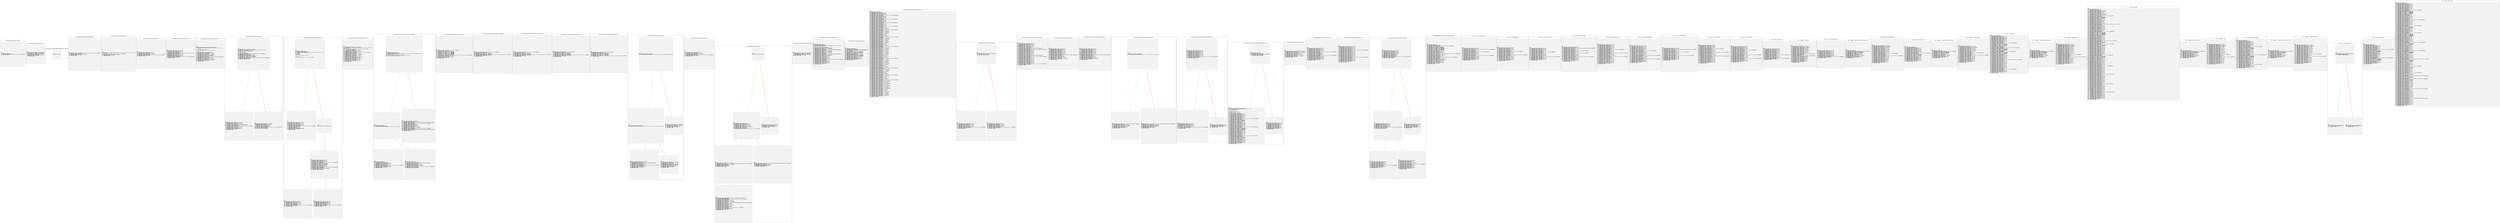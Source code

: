 digraph main {
	graph [fontname="Helvetica,Arial,sans-serif" fontsize=20 layout=dot newrank=true overlap=scale]
	node [color=gray95 fontname="Helvetica,Arial,sans-serif" shape="rect, plaintext" style="filled, solid"]
	edge [arrowsize=0.5 fontname="Helvetica,Arial,sans-serif" labeldistance=3 labelfontcolor="#00000080" penwidth=2]
	// CFG starkware.cairo.common.alloc.alloc
	subgraph "cluster_CFG starkware.cairo.common.alloc.alloc" {
		label="CFG starkware.cairo.common.alloc.alloc"
		bb_0 [label="[95m\loffset 0:[0m [91mNOP[0m [95m\loffset 0:[0m [93mADD[0m AP, 1[0m [36m # memory[ap] = segments.add()[0m[95m\loffset 2:[0m [91mRET[0m \l" shape=square]
	}
	// CFG starkware.cairo.common.hash.hash2
	subgraph "cluster_CFG starkware.cairo.common.hash.hash2" {
		label="CFG starkware.cairo.common.hash.hash2"
		bb_3 [label="[95m\loffset 3:[0m [92mASSERT_EQ[0m [FP-4], [[FP-5]][0m [95m\loffset 4:[0m [92mASSERT_EQ[0m [FP-3], [[FP-5]+1][0m [95m\loffset 5:[0m [92mASSERT_EQ[0m [AP], [FP-5] + 3[0m [95m\loffset 5:[0m [93mADD[0m AP, 1[0m [95m\loffset 7:[0m [92mASSERT_EQ[0m [AP], [[FP-5]+2][0m [95m\loffset 7:[0m [93mADD[0m AP, 1[0m [95m\loffset 8:[0m [91mRET[0m \l" shape=square]
	}
	// CFG starkware.cairo.lang.compiler.lib.registers.get_fp_and_pc
	subgraph "cluster_CFG starkware.cairo.lang.compiler.lib.registers.get_fp_and_pc" {
		label="CFG starkware.cairo.lang.compiler.lib.registers.get_fp_and_pc"
		bb_9 [label="[95m\loffset 9:[0m [91mRET[0m \l" shape=square]
	}
	// CFG starkware.cairo.lang.compiler.lib.registers.get_ap
	subgraph "cluster_CFG starkware.cairo.lang.compiler.lib.registers.get_ap" {
		label="CFG starkware.cairo.lang.compiler.lib.registers.get_ap"
		bb_10 [label="[95m\loffset 10:[0m [91mCALL[0m [96m9[0m [96m# starkware.cairo.lang.compiler.lib.registers.get_fp_and_pc[0m[95m\loffset 10:[0m [93mADD[0m AP, 2[0m [95m\loffset 12:[0m [92mASSERT_EQ[0m [AP], [AP-2] + -2[0m [95m\loffset 12:[0m [93mADD[0m AP, 1[0m [95m\loffset 14:[0m [91mRET[0m \l" shape=square]
	}
	// CFG starkware.cairo.common.math.assert_nn
	subgraph "cluster_CFG starkware.cairo.common.math.assert_nn" {
		label="CFG starkware.cairo.common.math.assert_nn"
		bb_15 [label="[95m\loffset 15:[0m [92mASSERT_EQ[0m [FP-3], [[FP-4]][0m [36m # from starkware.cairo.common.math_utils import assert_integer\lassert_integer(ids.a)\lassert 0 <= ids.a % PRIME < range_check_builtin.bound, f'a = {ids.a} is out of range.'[0m[95m\loffset 16:[0m [92mASSERT_EQ[0m [AP], [FP-4] + 1[0m [95m\loffset 16:[0m [93mADD[0m AP, 1[0m [95m\loffset 18:[0m [91mRET[0m \l" shape=square]
	}
	// CFG starkware.cairo.common.math.assert_le
	subgraph "cluster_CFG starkware.cairo.common.math.assert_le" {
		label="CFG starkware.cairo.common.math.assert_le"
		bb_19 [label="[95m\loffset 19:[0m [92mASSERT_EQ[0m [AP], [FP-5][0m [95m\loffset 19:[0m [93mADD[0m AP, 1[0m [95m\loffset 20:[0m [92mASSERT_EQ[0m [FP-3], [AP] + [FP-4][0m[95m\loffset 20:[0m [93mADD[0m AP, 1[0m [95m\loffset 21:[0m [91mCALL[0m [96m15[0m [96m# starkware.cairo.common.math.assert_nn[0m[95m\loffset 21:[0m [93mADD[0m AP, 2[0m [95m\loffset 23:[0m [91mRET[0m \l" shape=square]
	}
	// CFG starkware.cairo.common.math.assert_nn_le
	subgraph "cluster_CFG starkware.cairo.common.math.assert_nn_le" {
		label="CFG starkware.cairo.common.math.assert_nn_le"
		bb_24 [label="[95m\loffset 24:[0m [92mASSERT_EQ[0m [AP], [FP-5][0m [95m\loffset 24:[0m [93mADD[0m AP, 1[0m [95m\loffset 25:[0m [92mASSERT_EQ[0m [AP], [FP-4][0m [95m\loffset 25:[0m [93mADD[0m AP, 1[0m [95m\loffset 26:[0m [91mCALL[0m [96m15[0m [96m# starkware.cairo.common.math.assert_nn[0m[95m\loffset 26:[0m [93mADD[0m AP, 2[0m [95m\loffset 28:[0m [92mASSERT_EQ[0m [AP], [FP-4][0m [95m\loffset 28:[0m [93mADD[0m AP, 1[0m [95m\loffset 29:[0m [92mASSERT_EQ[0m [AP], [FP-3][0m [95m\loffset 29:[0m [93mADD[0m AP, 1[0m [95m\loffset 30:[0m [91mCALL[0m [96m19[0m [96m# starkware.cairo.common.math.assert_le[0m[95m\loffset 30:[0m [93mADD[0m AP, 2[0m [95m\loffset 32:[0m [91mRET[0m \l" shape=square]
	}
	// CFG starkware.cairo.common.math.assert_250_bit
	subgraph "cluster_CFG starkware.cairo.common.math.assert_250_bit" {
		label="CFG starkware.cairo.common.math.assert_250_bit"
		bb_33 [label="[95m\loffset 33:[0m [92mASSERT_EQ[0m [AP], 0x3ffffffffffffffffffffffffffffff[0m[95m\loffset 33:[0m [93mADD[0m AP, 1[0m [36m # from starkware.cairo.common.math_utils import as_int\l\l# Correctness check.\lvalue = as_int(ids.value, PRIME) % PRIME\lassert value < ids.UPPER_BOUND, f'{value} is outside of the range [0, 2**250).'\l\l# Calculation for the assertion.\lids.high, ids.low = divmod(ids.value, ids.SHIFT)[0m[95m\loffset 35:[0m [92mASSERT_EQ[0m [AP], [[FP-4]+1][0m [95m\loffset 35:[0m [93mADD[0m AP, 1[0m [95m\loffset 36:[0m [92mASSERT_EQ[0m [AP-2], [AP] + [AP-1][0m[95m\loffset 36:[0m [93mADD[0m AP, 1[0m [95m\loffset 37:[0m [92mASSERT_EQ[0m [AP-1], [[FP-4]+2][0m [95m\loffset 38:[0m [92mASSERT_EQ[0m [AP], [[FP-4]+1][0m [95m\loffset 38:[0m [93mADD[0m AP, 1[0m [95m\loffset 39:[0m [92mASSERT_EQ[0m [AP], [AP-1] * 0x100000000000000000000000000000000[0m[95m\loffset 39:[0m [93mADD[0m AP, 1[0m [95m\loffset 41:[0m [92mASSERT_EQ[0m [AP], [[FP-4]][0m [95m\loffset 41:[0m [93mADD[0m AP, 1[0m [95m\loffset 42:[0m [92mASSERT_EQ[0m [FP-3], [AP-2] + [AP-1][0m[95m\loffset 43:[0m [92mASSERT_EQ[0m [AP], [FP-4] + 3[0m [95m\loffset 43:[0m [93mADD[0m AP, 1[0m [95m\loffset 45:[0m [91mRET[0m \l" shape=square]
	}
	// CFG starkware.cairo.common.math.split_felt
	subgraph "cluster_CFG starkware.cairo.common.math.split_felt" {
		label="CFG starkware.cairo.common.math.split_felt"
		bb_46 [label="[95m\loffset 46:[0m [92mASSERT_EQ[0m [AP], [[FP-4]+1][0m [95m\loffset 46:[0m [93mADD[0m AP, 1[0m [36m # from starkware.cairo.common.math_utils import assert_integer\lassert ids.MAX_HIGH < 2**128 and ids.MAX_LOW < 2**128\lassert PRIME - 1 == ids.MAX_HIGH * 2**128 + ids.MAX_LOW\lassert_integer(ids.value)\lids.low = ids.value & ((1 << 128) - 1)\lids.high = ids.value >> 128[0m[95m\loffset 47:[0m [92mASSERT_EQ[0m [AP], [AP-1] * 0x100000000000000000000000000000000[0m[95m\loffset 47:[0m [93mADD[0m AP, 1[0m [95m\loffset 49:[0m [92mASSERT_EQ[0m [AP], [[FP-4]][0m [95m\loffset 49:[0m [93mADD[0m AP, 1[0m [95m\loffset 50:[0m [92mASSERT_EQ[0m [FP-3], [AP-2] + [AP-1][0m[95m\loffset 51:[0m [92mASSERT_EQ[0m [AP], [[FP-4]+1][0m [95m\loffset 51:[0m [93mADD[0m AP, 1[0m [95m\loffset 52:[0m [92mASSERT_EQ[0m [AP], [AP-1] + 0x800000000000010fffffffffffffffff7ffffffffffffef0000000000000001[0m[95m\loffset 52:[0m [93mADD[0m AP, 1[0m [95m\loffset 54:[0m [91mJNZ[0m [94m11[0m \l" shape=square]
		bb_46 -> bb_65 [color=green]
		bb_46 -> bb_56 [color=red]
		bb_56 [label="[95m\loffset 56:[0m [92mASSERT_EQ[0m [AP], [FP-4] + 2[0m [95m\loffset 56:[0m [93mADD[0m AP, 1[0m [95m\loffset 58:[0m [92mASSERT_EQ[0m [AP], [[FP-4]][0m [95m\loffset 58:[0m [93mADD[0m AP, 1[0m [95m\loffset 59:[0m [92mASSERT_EQ[0m [AP], 0[0m [95m\loffset 59:[0m [93mADD[0m AP, 1[0m [95m\loffset 61:[0m [91mCALL[0m [96m19[0m [96m# starkware.cairo.common.math.assert_le[0m[95m\loffset 61:[0m [93mADD[0m AP, 2[0m [95m\loffset 63:[0m [91mJUMP_REL[0m [94m9[0m \l" shape=square]
		bb_65 [label="[95m\loffset 65:[0m [92mASSERT_EQ[0m [AP], [FP-4] + 2[0m [95m\loffset 65:[0m [93mADD[0m AP, 1[0m [95m\loffset 67:[0m [92mASSERT_EQ[0m [AP], [[FP-4]+1][0m [95m\loffset 67:[0m [93mADD[0m AP, 1[0m [95m\loffset 68:[0m [92mASSERT_EQ[0m [AP], 0x800000000000010ffffffffffffffff[0m[95m\loffset 68:[0m [93mADD[0m AP, 1[0m [95m\loffset 70:[0m [91mCALL[0m [96m19[0m [96m# starkware.cairo.common.math.assert_le[0m[95m\loffset 70:[0m [93mADD[0m AP, 2[0m [95m\loffset 72:[0m [92mASSERT_EQ[0m [AP], [[FP-4]+1][0m [95m\loffset 72:[0m [93mADD[0m AP, 1[0m [95m\loffset 73:[0m [92mASSERT_EQ[0m [AP], [[FP-4]][0m [95m\loffset 73:[0m [93mADD[0m AP, 1[0m [95m\loffset 74:[0m [91mRET[0m \l" shape=square]
	}
	// CFG starkware.cairo.common.math.assert_le_felt
	subgraph "cluster_CFG starkware.cairo.common.math.assert_le_felt" {
		label="CFG starkware.cairo.common.math.assert_le_felt"
		bb_75 [label="[95m\loffset 75:[0m [91mNOP[0m [95m\loffset 75:[0m [93mADD[0m AP, 3[0m [95m\loffset 77:[0m [91mJNZ[0m [94m4[0m [36m # from starkware.cairo.common.math_utils import assert_integer\lassert_integer(ids.a)\lassert_integer(ids.b)\la = ids.a % PRIME\lb = ids.b % PRIME\lassert a <= b, f'a = {a} is not less than or equal to b = {b}.'\l\lids.small_inputs = int(\l a < range_check_builtin.bound and (b - a) < range_check_builtin.bound)[0m\l" shape=square]
		bb_75 -> bb_81 [color=green]
		bb_75 -> bb_79 [color=red]
		bb_79 [label="[95m\loffset 79:[0m [91mJUMP_REL[0m [94m11[0m \l" shape=square]
		bb_79 -> bb_90 [color=red]
		bb_81 [label="[95m\loffset 81:[0m [92mASSERT_EQ[0m [AP], [FP-5][0m [95m\loffset 81:[0m [93mADD[0m AP, 1[0m [95m\loffset 82:[0m [92mASSERT_EQ[0m [AP], [FP-4][0m [95m\loffset 82:[0m [93mADD[0m AP, 1[0m [95m\loffset 83:[0m [92mASSERT_EQ[0m [AP], [FP-3][0m [95m\loffset 83:[0m [93mADD[0m AP, 1[0m [95m\loffset 84:[0m [91mCALL[0m [96m24[0m [96m# starkware.cairo.common.math.assert_nn_le[0m[95m\loffset 84:[0m [93mADD[0m AP, 2[0m [95m\loffset 86:[0m [91mNOP[0m [95m\loffset 86:[0m [93mADD[0m AP, 33[0m [95m\loffset 88:[0m [92mASSERT_EQ[0m [AP], [AP-34][0m [95m\loffset 88:[0m [93mADD[0m AP, 1[0m [95m\loffset 89:[0m [91mRET[0m \l" shape=square]
		bb_90 [label="[95m\loffset 90:[0m [92mASSERT_EQ[0m [AP], [FP-5][0m [95m\loffset 90:[0m [93mADD[0m AP, 1[0m [95m\loffset 91:[0m [92mASSERT_EQ[0m [AP], [FP-4][0m [95m\loffset 91:[0m [93mADD[0m AP, 1[0m [95m\loffset 92:[0m [91mCALL[0m [96m46[0m [96m# starkware.cairo.common.math.split_felt[0m[95m\loffset 92:[0m [93mADD[0m AP, 2[0m [95m\loffset 94:[0m [92mASSERT_EQ[0m [FP+1], [AP-2][0m [95m\loffset 95:[0m [92mASSERT_EQ[0m [FP+2], [AP-1][0m [95m\loffset 96:[0m [92mASSERT_EQ[0m [AP], [AP-3][0m [95m\loffset 96:[0m [93mADD[0m AP, 1[0m [95m\loffset 97:[0m [92mASSERT_EQ[0m [AP], [FP-3][0m [95m\loffset 97:[0m [93mADD[0m AP, 1[0m [95m\loffset 98:[0m [91mCALL[0m [96m46[0m [96m# starkware.cairo.common.math.split_felt[0m[95m\loffset 98:[0m [93mADD[0m AP, 2[0m [95m\loffset 100:[0m [92mASSERT_EQ[0m [FP+1], [AP] + [AP-2][0m[95m\loffset 100:[0m [93mADD[0m AP, 1[0m [95m\loffset 101:[0m [91mJNZ[0m [94m8[0m \l" shape=square]
		bb_90 -> bb_109 [color=green]
		bb_90 -> bb_103 [color=red]
		bb_103 [label="[95m\loffset 103:[0m [92mASSERT_EQ[0m [AP], [AP-4][0m [95m\loffset 103:[0m [93mADD[0m AP, 1[0m [95m\loffset 104:[0m [92mASSERT_EQ[0m [AP], [FP+2][0m [95m\loffset 104:[0m [93mADD[0m AP, 1[0m [95m\loffset 105:[0m [92mASSERT_EQ[0m [AP], [AP-4][0m [95m\loffset 105:[0m [93mADD[0m AP, 1[0m [95m\loffset 106:[0m [91mCALL[0m [96m19[0m [96m# starkware.cairo.common.math.assert_le[0m[95m\loffset 106:[0m [93mADD[0m AP, 2[0m [95m\loffset 108:[0m [91mRET[0m \l" shape=square]
		bb_109 [label="[95m\loffset 109:[0m [92mASSERT_EQ[0m [AP], [AP-4][0m [95m\loffset 109:[0m [93mADD[0m AP, 1[0m [95m\loffset 110:[0m [92mASSERT_EQ[0m [AP], [FP+1][0m [95m\loffset 110:[0m [93mADD[0m AP, 1[0m [95m\loffset 111:[0m [92mASSERT_EQ[0m [AP], [AP-5][0m [95m\loffset 111:[0m [93mADD[0m AP, 1[0m [95m\loffset 112:[0m [91mCALL[0m [96m19[0m [96m# starkware.cairo.common.math.assert_le[0m[95m\loffset 112:[0m [93mADD[0m AP, 2[0m [95m\loffset 114:[0m [91mRET[0m \l" shape=square]
	}
	// CFG starkware.cairo.common.math.unsigned_div_rem
	subgraph "cluster_CFG starkware.cairo.common.math.unsigned_div_rem" {
		label="CFG starkware.cairo.common.math.unsigned_div_rem"
		bb_115 [label="[95m\loffset 115:[0m [92mASSERT_EQ[0m [AP], [FP-5] + 2[0m [95m\loffset 115:[0m [93mADD[0m AP, 1[0m [36m # from starkware.cairo.common.math_utils import assert_integer\lassert_integer(ids.div)\lassert 0 < ids.div <= PRIME // range_check_builtin.bound, \\l f'div={hex(ids.div)} is out of the valid range.'\lids.q, ids.r = divmod(ids.value, ids.div)[0m[95m\loffset 117:[0m [92mASSERT_EQ[0m [AP], [[FP-5]][0m [95m\loffset 117:[0m [93mADD[0m AP, 1[0m [95m\loffset 118:[0m [92mASSERT_EQ[0m [AP], [FP-3] + -1[0m [95m\loffset 118:[0m [93mADD[0m AP, 1[0m [95m\loffset 120:[0m [91mCALL[0m [96m19[0m [96m# starkware.cairo.common.math.assert_le[0m[95m\loffset 120:[0m [93mADD[0m AP, 2[0m [95m\loffset 122:[0m [92mASSERT_EQ[0m [AP], [[FP-5]+1][0m [95m\loffset 122:[0m [93mADD[0m AP, 1[0m [95m\loffset 123:[0m [92mASSERT_EQ[0m [AP], [AP-1] * [FP-3][0m[95m\loffset 123:[0m [93mADD[0m AP, 1[0m [95m\loffset 124:[0m [92mASSERT_EQ[0m [AP], [[FP-5]][0m [95m\loffset 124:[0m [93mADD[0m AP, 1[0m [95m\loffset 125:[0m [92mASSERT_EQ[0m [FP-4], [AP-2] + [AP-1][0m[95m\loffset 126:[0m [92mASSERT_EQ[0m [AP], [AP-4][0m [95m\loffset 126:[0m [93mADD[0m AP, 1[0m [95m\loffset 127:[0m [92mASSERT_EQ[0m [AP], [[FP-5]+1][0m [95m\loffset 127:[0m [93mADD[0m AP, 1[0m [95m\loffset 128:[0m [92mASSERT_EQ[0m [AP], [[FP-5]][0m [95m\loffset 128:[0m [93mADD[0m AP, 1[0m [95m\loffset 129:[0m [91mRET[0m \l" shape=square]
	}
	// CFG starkware.starknet.common.storage.normalize_address
	subgraph "cluster_CFG starkware.starknet.common.storage.normalize_address" {
		label="CFG starkware.starknet.common.storage.normalize_address"
		bb_130 [label="[95m\loffset 130:[0m [91mNOP[0m [95m\loffset 130:[0m [93mADD[0m AP, 1[0m [95m\loffset 132:[0m [91mJNZ[0m [94m16[0m [36m # # Verify the assumptions on the relationship between 2**250, ADDR_BOUND and PRIME.\lADDR_BOUND = ids.ADDR_BOUND % PRIME\lassert (2**250 < ADDR_BOUND <= 2**251) and (2 * 2**250 < PRIME) and (\l ADDR_BOUND * 2 > PRIME), \\l 'normalize_address() cannot be used with the current constants.'\lids.is_small = 1 if ids.addr < ADDR_BOUND else 0[0m\l" shape=square]
		bb_130 -> bb_148 [color=green]
		bb_130 -> bb_134 [color=red]
		bb_134 [label="[95m\loffset 134:[0m [92mASSERT_EQ[0m [AP], [FP-4][0m [95m\loffset 134:[0m [93mADD[0m AP, 1[0m [95m\loffset 135:[0m [92mASSERT_EQ[0m [AP], [FP-3] + 0x11000000000000000000000000000000000000000000000101[0m[95m\loffset 135:[0m [93mADD[0m AP, 1[0m [95m\loffset 137:[0m [91mCALL[0m [96m33[0m [96m# starkware.cairo.common.math.assert_250_bit[0m[95m\loffset 137:[0m [93mADD[0m AP, 2[0m [95m\loffset 139:[0m [92mASSERT_EQ[0m [AP], -1[0m [95m\loffset 139:[0m [93mADD[0m AP, 1[0m [95m\loffset 141:[0m [92mASSERT_EQ[0m [AP], [AP-2][0m [95m\loffset 141:[0m [93mADD[0m AP, 1[0m [95m\loffset 142:[0m [92mASSERT_EQ[0m [AP-2], [AP] + [FP-3][0m[95m\loffset 142:[0m [93mADD[0m AP, 1[0m [95m\loffset 143:[0m [91mCALL[0m [96m33[0m [96m# starkware.cairo.common.math.assert_250_bit[0m[95m\loffset 143:[0m [93mADD[0m AP, 2[0m [95m\loffset 145:[0m [92mASSERT_EQ[0m [AP], [FP-3] + 0x11000000000000000000000000000000000000000000000101[0m[95m\loffset 145:[0m [93mADD[0m AP, 1[0m [95m\loffset 147:[0m [91mRET[0m \l" shape=square]
		bb_148 [label="[95m\loffset 148:[0m [91mNOP[0m [95m\loffset 148:[0m [93mADD[0m AP, 1[0m [95m\loffset 150:[0m [91mJNZ[0m [94m12[0m [36m # ids.is_250 = 1 if ids.addr < 2**250 else 0[0m\l" shape=square]
		bb_148 -> bb_162 [color=green]
		bb_148 -> bb_152 [color=red]
		bb_152 [label="[95m\loffset 152:[0m [91mNOP[0m [95m\loffset 152:[0m [93mADD[0m AP, 10[0m [95m\loffset 154:[0m [92mASSERT_EQ[0m [AP], 0x7fffffffffffffffffffffffffffffffffffffffffffffffffffffffffffeff[0m[95m\loffset 154:[0m [93mADD[0m AP, 1[0m [95m\loffset 156:[0m [92mASSERT_EQ[0m [AP], [FP-4][0m [95m\loffset 156:[0m [93mADD[0m AP, 1[0m [95m\loffset 157:[0m [92mASSERT_EQ[0m [AP-2], [AP] + [FP-3][0m[95m\loffset 157:[0m [93mADD[0m AP, 1[0m [95m\loffset 158:[0m [91mCALL[0m [96m33[0m [96m# starkware.cairo.common.math.assert_250_bit[0m[95m\loffset 158:[0m [93mADD[0m AP, 2[0m [95m\loffset 160:[0m [91mJUMP_REL[0m [94m8[0m \l" shape=square]
		bb_162 [label="[95m\loffset 162:[0m [91mNOP[0m [95m\loffset 162:[0m [93mADD[0m AP, 11[0m [95m\loffset 164:[0m [92mASSERT_EQ[0m [AP], [FP-4][0m [95m\loffset 164:[0m [93mADD[0m AP, 1[0m [95m\loffset 165:[0m [92mASSERT_EQ[0m [AP], [FP-3][0m [95m\loffset 165:[0m [93mADD[0m AP, 1[0m [95m\loffset 166:[0m [91mCALL[0m [96m33[0m [96m# starkware.cairo.common.math.assert_250_bit[0m[95m\loffset 166:[0m [93mADD[0m AP, 2[0m [95m\loffset 168:[0m [92mASSERT_EQ[0m [AP], [FP-3][0m [95m\loffset 168:[0m [93mADD[0m AP, 1[0m [95m\loffset 169:[0m [91mRET[0m \l" shape=square]
	}
	// CFG starkware.starknet.common.syscalls.call_contract
	subgraph "cluster_CFG starkware.starknet.common.syscalls.call_contract" {
		label="CFG starkware.starknet.common.syscalls.call_contract"
		bb_170 [label="[95m\loffset 170:[0m [92mASSERT_EQ[0m [AP], 0x43616c6c436f6e7472616374[0m[95m\loffset 170:[0m [93mADD[0m AP, 1[0m [95m\loffset 172:[0m [92mASSERT_EQ[0m [AP-1], [[FP-7]][0m [95m\loffset 173:[0m [92mASSERT_EQ[0m [FP-6], [[FP-7]+1][0m [95m\loffset 174:[0m [92mASSERT_EQ[0m [FP-5], [[FP-7]+2][0m [95m\loffset 175:[0m [92mASSERT_EQ[0m [FP-4], [[FP-7]+3][0m [95m\loffset 176:[0m [92mASSERT_EQ[0m [FP-3], [[FP-7]+4][0m [95m\loffset 177:[0m [92mASSERT_EQ[0m [AP], [FP-7] + 7[0m [95m\loffset 177:[0m [93mADD[0m AP, 1[0m [36m # syscall_handler.call_contract(segments=segments, syscall_ptr=ids.syscall_ptr)[0m[95m\loffset 179:[0m [92mASSERT_EQ[0m [AP], [[FP-7]+5][0m [95m\loffset 179:[0m [93mADD[0m AP, 1[0m [95m\loffset 180:[0m [92mASSERT_EQ[0m [AP], [[FP-7]+6][0m [95m\loffset 180:[0m [93mADD[0m AP, 1[0m [95m\loffset 181:[0m [91mRET[0m \l" shape=square]
	}
	// CFG starkware.starknet.common.syscalls.get_caller_address
	subgraph "cluster_CFG starkware.starknet.common.syscalls.get_caller_address" {
		label="CFG starkware.starknet.common.syscalls.get_caller_address"
		bb_182 [label="[95m\loffset 182:[0m [92mASSERT_EQ[0m [AP], 0x47657443616c6c657241646472657373[0m[95m\loffset 182:[0m [93mADD[0m AP, 1[0m [95m\loffset 184:[0m [92mASSERT_EQ[0m [AP-1], [[FP-3]][0m [95m\loffset 185:[0m [92mASSERT_EQ[0m [AP], [FP-3] + 2[0m [95m\loffset 185:[0m [93mADD[0m AP, 1[0m [36m # syscall_handler.get_caller_address(segments=segments, syscall_ptr=ids.syscall_ptr)[0m[95m\loffset 187:[0m [92mASSERT_EQ[0m [AP], [[FP-3]+1][0m [95m\loffset 187:[0m [93mADD[0m AP, 1[0m [95m\loffset 188:[0m [91mRET[0m \l" shape=square]
	}
	// CFG starkware.starknet.common.syscalls.get_contract_address
	subgraph "cluster_CFG starkware.starknet.common.syscalls.get_contract_address" {
		label="CFG starkware.starknet.common.syscalls.get_contract_address"
		bb_189 [label="[95m\loffset 189:[0m [92mASSERT_EQ[0m [AP], 0x476574436f6e747261637441646472657373[0m[95m\loffset 189:[0m [93mADD[0m AP, 1[0m [95m\loffset 191:[0m [92mASSERT_EQ[0m [AP-1], [[FP-3]][0m [95m\loffset 192:[0m [92mASSERT_EQ[0m [AP], [FP-3] + 2[0m [95m\loffset 192:[0m [93mADD[0m AP, 1[0m [36m # syscall_handler.get_contract_address(segments=segments, syscall_ptr=ids.syscall_ptr)[0m[95m\loffset 194:[0m [92mASSERT_EQ[0m [AP], [[FP-3]+1][0m [95m\loffset 194:[0m [93mADD[0m AP, 1[0m [95m\loffset 195:[0m [91mRET[0m \l" shape=square]
	}
	// CFG starkware.starknet.common.syscalls.storage_read
	subgraph "cluster_CFG starkware.starknet.common.syscalls.storage_read" {
		label="CFG starkware.starknet.common.syscalls.storage_read"
		bb_196 [label="[95m\loffset 196:[0m [92mASSERT_EQ[0m [AP], 0x53746f7261676552656164[0m[95m\loffset 196:[0m [93mADD[0m AP, 1[0m [95m\loffset 198:[0m [92mASSERT_EQ[0m [AP-1], [[FP-4]][0m [95m\loffset 199:[0m [92mASSERT_EQ[0m [FP-3], [[FP-4]+1][0m [95m\loffset 200:[0m [92mASSERT_EQ[0m [AP], [FP-4] + 3[0m [95m\loffset 200:[0m [93mADD[0m AP, 1[0m [36m # syscall_handler.storage_read(segments=segments, syscall_ptr=ids.syscall_ptr)[0m[95m\loffset 202:[0m [92mASSERT_EQ[0m [AP], [[FP-4]+2][0m [95m\loffset 202:[0m [93mADD[0m AP, 1[0m [95m\loffset 203:[0m [91mRET[0m \l" shape=square]
	}
	// CFG starkware.starknet.common.syscalls.storage_write
	subgraph "cluster_CFG starkware.starknet.common.syscalls.storage_write" {
		label="CFG starkware.starknet.common.syscalls.storage_write"
		bb_204 [label="[95m\loffset 204:[0m [92mASSERT_EQ[0m [AP], 0x53746f726167655772697465[0m[95m\loffset 204:[0m [93mADD[0m AP, 1[0m [95m\loffset 206:[0m [92mASSERT_EQ[0m [AP-1], [[FP-5]][0m [95m\loffset 207:[0m [92mASSERT_EQ[0m [FP-4], [[FP-5]+1][0m [95m\loffset 208:[0m [92mASSERT_EQ[0m [FP-3], [[FP-5]+2][0m [95m\loffset 209:[0m [92mASSERT_EQ[0m [AP], [FP-5] + 3[0m [95m\loffset 209:[0m [93mADD[0m AP, 1[0m [36m # syscall_handler.storage_write(segments=segments, syscall_ptr=ids.syscall_ptr)[0m[95m\loffset 211:[0m [91mRET[0m \l" shape=square]
	}
	// CFG starkware.cairo.common.math_cmp.is_nn
	subgraph "cluster_CFG starkware.cairo.common.math_cmp.is_nn" {
		label="CFG starkware.cairo.common.math_cmp.is_nn"
		bb_212 [label="[95m\loffset 212:[0m [91mJNZ[0m [94m8[0m [95m\loffset 212:[0m [93mADD[0m AP, 1[0m [36m # memory[ap] = 0 if 0 <= (ids.a % PRIME) < range_check_builtin.bound else 1[0m\l" shape=square]
		bb_212 -> bb_220 [color=green]
		bb_212 -> bb_214 [color=red]
		bb_214 [label="[95m\loffset 214:[0m [92mASSERT_EQ[0m [FP-3], [[FP-4]][0m [95m\loffset 215:[0m [92mASSERT_EQ[0m [AP], [FP-4] + 1[0m [95m\loffset 215:[0m [93mADD[0m AP, 1[0m [95m\loffset 217:[0m [92mASSERT_EQ[0m [AP], 1[0m [95m\loffset 217:[0m [93mADD[0m AP, 1[0m [95m\loffset 219:[0m [91mRET[0m \l" shape=square]
		bb_220 [label="[95m\loffset 220:[0m [91mJNZ[0m [94m12[0m [95m\loffset 220:[0m [93mADD[0m AP, 1[0m [36m # memory[ap] = 0 if 0 <= ((-ids.a - 1) % PRIME) < range_check_builtin.bound else 1[0m\l" shape=square]
		bb_220 -> bb_232 [color=green]
		bb_220 -> bb_222 [color=red]
		bb_222 [label="[95m\loffset 222:[0m [92mASSERT_EQ[0m [AP], [FP-3] * -1[0m [95m\loffset 222:[0m [93mADD[0m AP, 1[0m [95m\loffset 224:[0m [92mASSERT_EQ[0m [AP], [AP-1] + -1[0m [95m\loffset 224:[0m [93mADD[0m AP, 1[0m [95m\loffset 226:[0m [92mASSERT_EQ[0m [AP-1], [[FP-4]][0m [95m\loffset 227:[0m [92mASSERT_EQ[0m [AP], [FP-4] + 1[0m [95m\loffset 227:[0m [93mADD[0m AP, 1[0m [95m\loffset 229:[0m [92mASSERT_EQ[0m [AP], 0[0m [95m\loffset 229:[0m [93mADD[0m AP, 1[0m [95m\loffset 231:[0m [91mRET[0m \l" shape=square]
		bb_232 [label="[95m\loffset 232:[0m [92mASSERT_EQ[0m [AP], [FP-4][0m [95m\loffset 232:[0m [93mADD[0m AP, 1[0m [95m\loffset 233:[0m [92mASSERT_EQ[0m [AP], 0x100000000000000000000000000000000[0m[95m\loffset 233:[0m [93mADD[0m AP, 1[0m [95m\loffset 235:[0m [92mASSERT_EQ[0m [AP], [FP-3][0m [95m\loffset 235:[0m [93mADD[0m AP, 1[0m [95m\loffset 236:[0m [91mCALL[0m [96m75[0m [96m# starkware.cairo.common.math.assert_le_felt[0m[95m\loffset 236:[0m [93mADD[0m AP, 2[0m [95m\loffset 238:[0m [92mASSERT_EQ[0m [AP], 0[0m [95m\loffset 238:[0m [93mADD[0m AP, 1[0m [95m\loffset 240:[0m [91mRET[0m \l" shape=square]
	}
	// CFG starkware.cairo.common.math_cmp.is_le
	subgraph "cluster_CFG starkware.cairo.common.math_cmp.is_le" {
		label="CFG starkware.cairo.common.math_cmp.is_le"
		bb_241 [label="[95m\loffset 241:[0m [92mASSERT_EQ[0m [AP], [FP-5][0m [95m\loffset 241:[0m [93mADD[0m AP, 1[0m [95m\loffset 242:[0m [92mASSERT_EQ[0m [FP-3], [AP] + [FP-4][0m[95m\loffset 242:[0m [93mADD[0m AP, 1[0m [95m\loffset 243:[0m [91mCALL[0m [96m212[0m [96m# starkware.cairo.common.math_cmp.is_nn[0m[95m\loffset 243:[0m [93mADD[0m AP, 2[0m [95m\loffset 245:[0m [91mRET[0m \l" shape=square]
	}
	// CFG starkware.cairo.common.pow.pow
	subgraph "cluster_CFG starkware.cairo.common.pow.pow" {
		label="CFG starkware.cairo.common.pow.pow"
		bb_246 [label="[95m\loffset 246:[0m [91mJNZ[0m [94m6[0m \l" shape=square]
		bb_246 -> bb_252 [color=green]
		bb_246 -> bb_248 [color=red]
		bb_248 [label="[95m\loffset 248:[0m [92mASSERT_EQ[0m [AP], [FP-5][0m [95m\loffset 248:[0m [93mADD[0m AP, 1[0m [95m\loffset 249:[0m [92mASSERT_EQ[0m [AP], 1[0m [95m\loffset 249:[0m [93mADD[0m AP, 1[0m [95m\loffset 251:[0m [91mRET[0m \l" shape=square]
		bb_252 [label="[95m\loffset 252:[0m [92mASSERT_EQ[0m [FP], 1[0m [95m\loffset 252:[0m [93mADD[0m AP, 1[0m [95m\loffset 254:[0m [92mASSERT_EQ[0m [FP+1], [FP-4][0m [95m\loffset 254:[0m [93mADD[0m AP, 1[0m [95m\loffset 255:[0m [92mASSERT_EQ[0m [FP+2], [FP-3][0m [95m\loffset 255:[0m [93mADD[0m AP, 1[0m [95m\loffset 256:[0m [92mASSERT_EQ[0m [AP+3], [AP-2] * [AP-2][0m[95m\loffset 256:[0m [93mADD[0m AP, 1[0m [95m\loffset 257:[0m [91mJNZ[0m [94m7[0m [95m\loffset 257:[0m [93mADD[0m AP, 1[0m [36m # ids.locs.bit = (ids.prev_locs.exp % PRIME) & 1[0m\l" shape=square]
		bb_252 -> bb_264 [color=green]
		bb_252 -> bb_259 [color=red]
		bb_259 [label="[95m\loffset 259:[0m [92mASSERT_EQ[0m [AP+2], [AP-3] * 0x400000000000008800000000000000000000000000000000000000000000001[0m[95m\loffset 259:[0m [93mADD[0m AP, 1[0m [95m\loffset 261:[0m [92mASSERT_EQ[0m [AP-1], [AP-6][0m [95m\loffset 261:[0m [93mADD[0m AP, 1[0m [95m\loffset 262:[0m [91mJUMP_REL[0m [94m-6[0m [95m\loffset 262:[0m [93mADD[0m AP, 1[0m \l" shape=square]
		bb_264 [label="[95m\loffset 264:[0m [92mASSERT_EQ[0m [AP-1], [AP-3] + -1[0m [95m\loffset 266:[0m [92mASSERT_EQ[0m [AP+2], [AP-1] * 0x400000000000008800000000000000000000000000000000000000000000001[0m[95m\loffset 266:[0m [93mADD[0m AP, 1[0m [95m\loffset 268:[0m [92mASSERT_EQ[0m [AP-1], [AP-6] * [AP-5][0m[95m\loffset 268:[0m [93mADD[0m AP, 1[0m [95m\loffset 269:[0m [91mJNZ[0m [94m-13[0m [95m\loffset 269:[0m [93mADD[0m AP, 1[0m \l" shape=square]
		bb_264 -> bb_271 [color=red]
		bb_271 [label="[95m\loffset 271:[0m [91mCALL[0m [96m10[0m [96m# starkware.cairo.lang.compiler.lib.registers.get_ap[0m[95m\loffset 271:[0m [93mADD[0m AP, 2[0m [95m\loffset 273:[0m [91mCALL[0m [96m9[0m [96m# starkware.cairo.lang.compiler.lib.registers.get_fp_and_pc[0m[95m\loffset 273:[0m [93mADD[0m AP, 2[0m [95m\loffset 275:[0m [92mASSERT_EQ[0m [AP], [AP-2] + -2[0m [95m\loffset 275:[0m [93mADD[0m AP, 1[0m [95m\loffset 277:[0m [92mASSERT_EQ[0m [AP-4], [AP] + [AP-1][0m[95m\loffset 277:[0m [93mADD[0m AP, 1[0m [95m\loffset 278:[0m [92mASSERT_EQ[0m [AP], [AP-1] * 0x666666666666674000000000000000000000000000000000000000000000001[0m[95m\loffset 278:[0m [93mADD[0m AP, 1[0m [95m\loffset 280:[0m [92mASSERT_EQ[0m [AP], [FP-5][0m [95m\loffset 280:[0m [93mADD[0m AP, 1[0m [95m\loffset 281:[0m [92mASSERT_EQ[0m [AP], [AP-2] + -1[0m [95m\loffset 281:[0m [93mADD[0m AP, 1[0m [95m\loffset 283:[0m [92mASSERT_EQ[0m [AP], 251[0m [95m\loffset 283:[0m [93mADD[0m AP, 1[0m [95m\loffset 285:[0m [91mCALL[0m [96m19[0m [96m# starkware.cairo.common.math.assert_le[0m[95m\loffset 285:[0m [93mADD[0m AP, 2[0m [95m\loffset 287:[0m [92mASSERT_EQ[0m [AP], [AP-23][0m [95m\loffset 287:[0m [93mADD[0m AP, 1[0m [95m\loffset 288:[0m [91mRET[0m \l" shape=square]
	}
	// CFG starkware.cairo.common.uint256.uint256_check
	subgraph "cluster_CFG starkware.cairo.common.uint256.uint256_check" {
		label="CFG starkware.cairo.common.uint256.uint256_check"
		bb_289 [label="[95m\loffset 289:[0m [92mASSERT_EQ[0m [FP-4], [[FP-5]][0m [95m\loffset 290:[0m [92mASSERT_EQ[0m [FP-3], [[FP-5]+1][0m [95m\loffset 291:[0m [92mASSERT_EQ[0m [AP], [FP-5] + 2[0m [95m\loffset 291:[0m [93mADD[0m AP, 1[0m [95m\loffset 293:[0m [91mRET[0m \l" shape=square]
	}
	// CFG starkware.cairo.common.uint256.uint256_add
	subgraph "cluster_CFG starkware.cairo.common.uint256.uint256_add" {
		label="CFG starkware.cairo.common.uint256.uint256_add"
		bb_294 [label="[95m\loffset 294:[0m [91mNOP[0m [95m\loffset 294:[0m [93mADD[0m AP, 4[0m [95m\loffset 296:[0m [92mASSERT_EQ[0m [FP+2], [FP+2] * [FP+2][0m[36m # sum_low = ids.a.low + ids.b.low\lids.carry_low = 1 if sum_low >= ids.SHIFT else 0\lsum_high = ids.a.high + ids.b.high + ids.carry_low\lids.carry_high = 1 if sum_high >= ids.SHIFT else 0[0m[95m\loffset 297:[0m [92mASSERT_EQ[0m [FP+3], [FP+3] * [FP+3][0m[95m\loffset 298:[0m [92mASSERT_EQ[0m [AP], [FP-6] + [FP-4][0m[95m\loffset 298:[0m [93mADD[0m AP, 1[0m [95m\loffset 299:[0m [92mASSERT_EQ[0m [AP], [FP+2] * 0x100000000000000000000000000000000[0m[95m\loffset 299:[0m [93mADD[0m AP, 1[0m [95m\loffset 301:[0m [92mASSERT_EQ[0m [AP-2], [FP] + [AP-1][0m[95m\loffset 302:[0m [92mASSERT_EQ[0m [AP], [FP-5] + [FP-3][0m[95m\loffset 302:[0m [93mADD[0m AP, 1[0m [95m\loffset 303:[0m [92mASSERT_EQ[0m [AP], [AP-1] + [FP+2][0m[95m\loffset 303:[0m [93mADD[0m AP, 1[0m [95m\loffset 304:[0m [92mASSERT_EQ[0m [AP], [FP+3] * 0x100000000000000000000000000000000[0m[95m\loffset 304:[0m [93mADD[0m AP, 1[0m [95m\loffset 306:[0m [92mASSERT_EQ[0m [AP-2], [FP+1] + [AP-1][0m[95m\loffset 307:[0m [92mASSERT_EQ[0m [AP], [FP-7][0m [95m\loffset 307:[0m [93mADD[0m AP, 1[0m [95m\loffset 308:[0m [92mASSERT_EQ[0m [AP], [FP][0m [95m\loffset 308:[0m [93mADD[0m AP, 1[0m [95m\loffset 309:[0m [92mASSERT_EQ[0m [AP], [FP+1][0m [95m\loffset 309:[0m [93mADD[0m AP, 1[0m [95m\loffset 310:[0m [91mCALL[0m [96m289[0m [96m# starkware.cairo.common.uint256.uint256_check[0m[95m\loffset 310:[0m [93mADD[0m AP, 2[0m [95m\loffset 312:[0m [92mASSERT_EQ[0m [AP], [FP][0m [95m\loffset 312:[0m [93mADD[0m AP, 1[0m [95m\loffset 313:[0m [92mASSERT_EQ[0m [AP], [FP+1][0m [95m\loffset 313:[0m [93mADD[0m AP, 1[0m [95m\loffset 314:[0m [92mASSERT_EQ[0m [AP], [FP+3][0m [95m\loffset 314:[0m [93mADD[0m AP, 1[0m [95m\loffset 315:[0m [91mRET[0m \l" shape=square]
	}
	// CFG starkware.cairo.common.uint256.split_64
	subgraph "cluster_CFG starkware.cairo.common.uint256.split_64" {
		label="CFG starkware.cairo.common.uint256.split_64"
		bb_316 [label="[95m\loffset 316:[0m [91mNOP[0m [95m\loffset 316:[0m [93mADD[0m AP, 2[0m [95m\loffset 318:[0m [92mASSERT_EQ[0m [AP], [FP+1] * 0x10000000000000000[0m[95m\loffset 318:[0m [93mADD[0m AP, 1[0m [36m # ids.low = ids.a & ((1<<64) - 1)\lids.high = ids.a >> 64[0m[95m\loffset 320:[0m [92mASSERT_EQ[0m [FP-3], [FP] + [AP-1][0m[95m\loffset 321:[0m [92mASSERT_EQ[0m [FP], [[FP-4]][0m [95m\loffset 322:[0m [92mASSERT_EQ[0m [AP], 0xffffffffffffffff[0m[95m\loffset 322:[0m [93mADD[0m AP, 1[0m [95m\loffset 324:[0m [92mASSERT_EQ[0m [AP-1], [AP] + [FP][0m [95m\loffset 324:[0m [93mADD[0m AP, 1[0m [95m\loffset 325:[0m [92mASSERT_EQ[0m [AP-1], [[FP-4]+1][0m [95m\loffset 326:[0m [92mASSERT_EQ[0m [FP+1], [[FP-4]+2][0m [95m\loffset 327:[0m [92mASSERT_EQ[0m [AP], [FP-4] + 3[0m [95m\loffset 327:[0m [93mADD[0m AP, 1[0m [95m\loffset 329:[0m [92mASSERT_EQ[0m [AP], [FP][0m [95m\loffset 329:[0m [93mADD[0m AP, 1[0m [95m\loffset 330:[0m [92mASSERT_EQ[0m [AP], [FP+1][0m [95m\loffset 330:[0m [93mADD[0m AP, 1[0m [95m\loffset 331:[0m [91mRET[0m \l" shape=square]
	}
	// CFG starkware.cairo.common.uint256.uint256_mul
	subgraph "cluster_CFG starkware.cairo.common.uint256.uint256_mul" {
		label="CFG starkware.cairo.common.uint256.uint256_mul"
		bb_332 [label="[95m\loffset 332:[0m [91mNOP[0m [95m\loffset 332:[0m [93mADD[0m AP, 0[0m [95m\loffset 334:[0m [92mASSERT_EQ[0m [AP], [FP-7][0m [95m\loffset 334:[0m [93mADD[0m AP, 1[0m [95m\loffset 335:[0m [92mASSERT_EQ[0m [AP], [FP-6][0m [95m\loffset 335:[0m [93mADD[0m AP, 1[0m [95m\loffset 336:[0m [91mCALL[0m [96m316[0m [96m# starkware.cairo.common.uint256.split_64[0m[95m\loffset 336:[0m [93mADD[0m AP, 2[0m [95m\loffset 338:[0m [92mASSERT_EQ[0m [AP], [AP-3][0m [95m\loffset 338:[0m [93mADD[0m AP, 1[0m [95m\loffset 339:[0m [92mASSERT_EQ[0m [AP], [FP-5][0m [95m\loffset 339:[0m [93mADD[0m AP, 1[0m [95m\loffset 340:[0m [91mCALL[0m [96m316[0m [96m# starkware.cairo.common.uint256.split_64[0m[95m\loffset 340:[0m [93mADD[0m AP, 2[0m [95m\loffset 342:[0m [92mASSERT_EQ[0m [AP], [AP-3][0m [95m\loffset 342:[0m [93mADD[0m AP, 1[0m [95m\loffset 343:[0m [92mASSERT_EQ[0m [AP], [FP-4][0m [95m\loffset 343:[0m [93mADD[0m AP, 1[0m [95m\loffset 344:[0m [91mCALL[0m [96m316[0m [96m# starkware.cairo.common.uint256.split_64[0m[95m\loffset 344:[0m [93mADD[0m AP, 2[0m [95m\loffset 346:[0m [92mASSERT_EQ[0m [AP], [AP-3][0m [95m\loffset 346:[0m [93mADD[0m AP, 1[0m [95m\loffset 347:[0m [92mASSERT_EQ[0m [AP], [FP-3][0m [95m\loffset 347:[0m [93mADD[0m AP, 1[0m [95m\loffset 348:[0m [91mCALL[0m [96m316[0m [96m# starkware.cairo.common.uint256.split_64[0m[95m\loffset 348:[0m [93mADD[0m AP, 2[0m [95m\loffset 350:[0m [92mASSERT_EQ[0m [AP], [AP-3][0m [95m\loffset 350:[0m [93mADD[0m AP, 1[0m [95m\loffset 351:[0m [92mASSERT_EQ[0m [AP], [AP-39] * [AP-15][0m[95m\loffset 351:[0m [93mADD[0m AP, 1[0m [95m\loffset 352:[0m [91mCALL[0m [96m316[0m [96m# starkware.cairo.common.uint256.split_64[0m[95m\loffset 352:[0m [93mADD[0m AP, 2[0m [95m\loffset 354:[0m [92mASSERT_EQ[0m [AP], [AP-49] * [AP-26][0m[95m\loffset 354:[0m [93mADD[0m AP, 1[0m [95m\loffset 355:[0m [92mASSERT_EQ[0m [AP], [AP-51] * [AP-26][0m[95m\loffset 355:[0m [93mADD[0m AP, 1[0m [95m\loffset 356:[0m [92mASSERT_EQ[0m [AP], [AP-2] + [AP-1][0m[95m\loffset 356:[0m [93mADD[0m AP, 1[0m [95m\loffset 357:[0m [92mASSERT_EQ[0m [AP], [AP-6][0m [95m\loffset 357:[0m [93mADD[0m AP, 1[0m [95m\loffset 358:[0m [92mASSERT_EQ[0m [AP], [AP-2] + [AP-5][0m[95m\loffset 358:[0m [93mADD[0m AP, 1[0m [95m\loffset 359:[0m [91mCALL[0m [96m316[0m [96m# starkware.cairo.common.uint256.split_64[0m[95m\loffset 359:[0m [93mADD[0m AP, 2[0m [95m\loffset 361:[0m [92mASSERT_EQ[0m [AP], [AP-53] * [AP-41][0m[95m\loffset 361:[0m [93mADD[0m AP, 1[0m [95m\loffset 362:[0m [92mASSERT_EQ[0m [AP], [AP-65] * [AP-41][0m[95m\loffset 362:[0m [93mADD[0m AP, 1[0m [95m\loffset 363:[0m [92mASSERT_EQ[0m [AP], [AP-2] + [AP-1][0m[95m\loffset 363:[0m [93mADD[0m AP, 1[0m [95m\loffset 364:[0m [92mASSERT_EQ[0m [AP], [AP-68] * [AP-32][0m[95m\loffset 364:[0m [93mADD[0m AP, 1[0m [95m\loffset 365:[0m [92mASSERT_EQ[0m [AP], [AP-2] + [AP-1][0m[95m\loffset 365:[0m [93mADD[0m AP, 1[0m [95m\loffset 366:[0m [92mASSERT_EQ[0m [AP], [AP-8][0m [95m\loffset 366:[0m [93mADD[0m AP, 1[0m [95m\loffset 367:[0m [92mASSERT_EQ[0m [AP], [AP-2] + [AP-7][0m[95m\loffset 367:[0m [93mADD[0m AP, 1[0m [95m\loffset 368:[0m [91mCALL[0m [96m316[0m [96m# starkware.cairo.common.uint256.split_64[0m[95m\loffset 368:[0m [93mADD[0m AP, 2[0m [95m\loffset 370:[0m [92mASSERT_EQ[0m [AP], [AP-69] * [AP-58][0m[95m\loffset 370:[0m [93mADD[0m AP, 1[0m [95m\loffset 371:[0m [92mASSERT_EQ[0m [AP], [AP-71] * [AP-58][0m[95m\loffset 371:[0m [93mADD[0m AP, 1[0m [95m\loffset 372:[0m [92mASSERT_EQ[0m [AP], [AP-2] + [AP-1][0m[95m\loffset 372:[0m [93mADD[0m AP, 1[0m [95m\loffset 373:[0m [92mASSERT_EQ[0m [AP], [AP-84] * [AP-49][0m[95m\loffset 373:[0m [93mADD[0m AP, 1[0m [95m\loffset 374:[0m [92mASSERT_EQ[0m [AP], [AP-2] + [AP-1][0m[95m\loffset 374:[0m [93mADD[0m AP, 1[0m [95m\loffset 375:[0m [92mASSERT_EQ[0m [AP], [AP-87] * [AP-50][0m[95m\loffset 375:[0m [93mADD[0m AP, 1[0m [95m\loffset 376:[0m [92mASSERT_EQ[0m [AP], [AP-2] + [AP-1][0m[95m\loffset 376:[0m [93mADD[0m AP, 1[0m [95m\loffset 377:[0m [92mASSERT_EQ[0m [AP], [AP-10][0m [95m\loffset 377:[0m [93mADD[0m AP, 1[0m [95m\loffset 378:[0m [92mASSERT_EQ[0m [AP], [AP-2] + [AP-9][0m[95m\loffset 378:[0m [93mADD[0m AP, 1[0m [95m\loffset 379:[0m [91mCALL[0m [96m316[0m [96m# starkware.cairo.common.uint256.split_64[0m[95m\loffset 379:[0m [93mADD[0m AP, 2[0m [95m\loffset 381:[0m [92mASSERT_EQ[0m [AP], [AP-88] * [AP-76][0m[95m\loffset 381:[0m [93mADD[0m AP, 1[0m [95m\loffset 382:[0m [92mASSERT_EQ[0m [AP], [AP-90] * [AP-66][0m[95m\loffset 382:[0m [93mADD[0m AP, 1[0m [95m\loffset 383:[0m [92mASSERT_EQ[0m [AP], [AP-2] + [AP-1][0m[95m\loffset 383:[0m [93mADD[0m AP, 1[0m [95m\loffset 384:[0m [92mASSERT_EQ[0m [AP], [AP-103] * [AP-67][0m[95m\loffset 384:[0m [93mADD[0m AP, 1[0m [95m\loffset 385:[0m [92mASSERT_EQ[0m [AP], [AP-2] + [AP-1][0m[95m\loffset 385:[0m [93mADD[0m AP, 1[0m [95m\loffset 386:[0m [92mASSERT_EQ[0m [AP], [AP-8][0m [95m\loffset 386:[0m [93mADD[0m AP, 1[0m [95m\loffset 387:[0m [92mASSERT_EQ[0m [AP], [AP-2] + [AP-7][0m[95m\loffset 387:[0m [93mADD[0m AP, 1[0m [95m\loffset 388:[0m [91mCALL[0m [96m316[0m [96m# starkware.cairo.common.uint256.split_64[0m[95m\loffset 388:[0m [93mADD[0m AP, 2[0m [95m\loffset 390:[0m [92mASSERT_EQ[0m [AP], [AP-105] * [AP-82][0m[95m\loffset 390:[0m [93mADD[0m AP, 1[0m [95m\loffset 391:[0m [92mASSERT_EQ[0m [AP], [AP-107] * [AP-82][0m[95m\loffset 391:[0m [93mADD[0m AP, 1[0m [95m\loffset 392:[0m [92mASSERT_EQ[0m [AP], [AP-2] + [AP-1][0m[95m\loffset 392:[0m [93mADD[0m AP, 1[0m [95m\loffset 393:[0m [92mASSERT_EQ[0m [AP], [AP-6][0m [95m\loffset 393:[0m [93mADD[0m AP, 1[0m [95m\loffset 394:[0m [92mASSERT_EQ[0m [AP], [AP-2] + [AP-5][0m[95m\loffset 394:[0m [93mADD[0m AP, 1[0m [95m\loffset 395:[0m [91mCALL[0m [96m316[0m [96m# starkware.cairo.common.uint256.split_64[0m[95m\loffset 395:[0m [93mADD[0m AP, 2[0m [95m\loffset 397:[0m [92mASSERT_EQ[0m [AP], [AP-120] * [AP-96][0m[95m\loffset 397:[0m [93mADD[0m AP, 1[0m [95m\loffset 398:[0m [92mASSERT_EQ[0m [AP], [AP-4][0m [95m\loffset 398:[0m [93mADD[0m AP, 1[0m [95m\loffset 399:[0m [92mASSERT_EQ[0m [AP], [AP-2] + [AP-3][0m[95m\loffset 399:[0m [93mADD[0m AP, 1[0m [95m\loffset 400:[0m [91mCALL[0m [96m316[0m [96m# starkware.cairo.common.uint256.split_64[0m[95m\loffset 400:[0m [93mADD[0m AP, 2[0m [95m\loffset 402:[0m [92mASSERT_EQ[0m [AP], 0x10000000000000000[0m[95m\loffset 402:[0m [93mADD[0m AP, 1[0m [95m\loffset 404:[0m [92mASSERT_EQ[0m [AP], [AP-1] * [AP-84][0m[95m\loffset 404:[0m [93mADD[0m AP, 1[0m [95m\loffset 405:[0m [92mASSERT_EQ[0m [AP], 0x10000000000000000[0m[95m\loffset 405:[0m [93mADD[0m AP, 1[0m [95m\loffset 407:[0m [92mASSERT_EQ[0m [AP], [AP-1] * [AP-50][0m[95m\loffset 407:[0m [93mADD[0m AP, 1[0m [95m\loffset 408:[0m [92mASSERT_EQ[0m [AP], 0x10000000000000000[0m[95m\loffset 408:[0m [93mADD[0m AP, 1[0m [95m\loffset 410:[0m [92mASSERT_EQ[0m [AP], [AP-1] * [AP-20][0m[95m\loffset 410:[0m [93mADD[0m AP, 1[0m [95m\loffset 411:[0m [92mASSERT_EQ[0m [AP], 0x10000000000000000[0m[95m\loffset 411:[0m [93mADD[0m AP, 1[0m [95m\loffset 413:[0m [92mASSERT_EQ[0m [AP], [AP-1] * [AP-8][0m[95m\loffset 413:[0m [93mADD[0m AP, 1[0m [95m\loffset 414:[0m [92mASSERT_EQ[0m [AP], [AP-11][0m [95m\loffset 414:[0m [93mADD[0m AP, 1[0m [95m\loffset 415:[0m [92mASSERT_EQ[0m [AP], [AP-107] + [AP-8][0m[95m\loffset 415:[0m [93mADD[0m AP, 1[0m [95m\loffset 416:[0m [92mASSERT_EQ[0m [AP], [AP-76] + [AP-7][0m[95m\loffset 416:[0m [93mADD[0m AP, 1[0m [95m\loffset 417:[0m [92mASSERT_EQ[0m [AP], [AP-41] + [AP-6][0m[95m\loffset 417:[0m [93mADD[0m AP, 1[0m [95m\loffset 418:[0m [92mASSERT_EQ[0m [AP], [AP-14] + [AP-5][0m[95m\loffset 418:[0m [93mADD[0m AP, 1[0m [95m\loffset 419:[0m [91mRET[0m \l" shape=square]
	}
	// CFG starkware.cairo.common.uint256.uint256_lt
	subgraph "cluster_CFG starkware.cairo.common.uint256.uint256_lt" {
		label="CFG starkware.cairo.common.uint256.uint256_lt"
		bb_420 [label="[95m\loffset 420:[0m [92mASSERT_EQ[0m [FP-5], [AP] + [FP-3][0m[95m\loffset 420:[0m [93mADD[0m AP, 1[0m [95m\loffset 421:[0m [91mJNZ[0m [94m9[0m \l" shape=square]
		bb_420 -> bb_430 [color=green]
		bb_420 -> bb_423 [color=red]
		bb_423 [label="[95m\loffset 423:[0m [92mASSERT_EQ[0m [AP], [FP-7][0m [95m\loffset 423:[0m [93mADD[0m AP, 1[0m [95m\loffset 424:[0m [92mASSERT_EQ[0m [AP], [FP-6] + 1[0m [95m\loffset 424:[0m [93mADD[0m AP, 1[0m [95m\loffset 426:[0m [92mASSERT_EQ[0m [AP], [FP-4][0m [95m\loffset 426:[0m [93mADD[0m AP, 1[0m [95m\loffset 427:[0m [91mCALL[0m [96m241[0m [96m# starkware.cairo.common.math_cmp.is_le[0m[95m\loffset 427:[0m [93mADD[0m AP, 2[0m [95m\loffset 429:[0m [91mRET[0m \l" shape=square]
		bb_430 [label="[95m\loffset 430:[0m [92mASSERT_EQ[0m [AP], [FP-7][0m [95m\loffset 430:[0m [93mADD[0m AP, 1[0m [95m\loffset 431:[0m [92mASSERT_EQ[0m [AP], [FP-5] + 1[0m [95m\loffset 431:[0m [93mADD[0m AP, 1[0m [95m\loffset 433:[0m [92mASSERT_EQ[0m [AP], [FP-3][0m [95m\loffset 433:[0m [93mADD[0m AP, 1[0m [95m\loffset 434:[0m [91mCALL[0m [96m241[0m [96m# starkware.cairo.common.math_cmp.is_le[0m[95m\loffset 434:[0m [93mADD[0m AP, 2[0m [95m\loffset 436:[0m [91mRET[0m \l" shape=square]
	}
	// CFG starkware.cairo.common.uint256.uint256_signed_lt
	subgraph "cluster_CFG starkware.cairo.common.uint256.uint256_signed_lt" {
		label="CFG starkware.cairo.common.uint256.uint256_signed_lt"
		bb_437 [label="[95m\loffset 437:[0m [92mASSERT_EQ[0m [AP], [FP-7][0m [95m\loffset 437:[0m [93mADD[0m AP, 1[0m [95m\loffset 438:[0m [92mASSERT_EQ[0m [AP], [FP-6][0m [95m\loffset 438:[0m [93mADD[0m AP, 1[0m [95m\loffset 439:[0m [92mASSERT_EQ[0m [AP], [FP-5][0m [95m\loffset 439:[0m [93mADD[0m AP, 1[0m [95m\loffset 440:[0m [92mASSERT_EQ[0m [AP], 0[0m [95m\loffset 440:[0m [93mADD[0m AP, 1[0m [95m\loffset 442:[0m [92mASSERT_EQ[0m [AP], 0x80000000000000000000000000000000[0m[95m\loffset 442:[0m [93mADD[0m AP, 1[0m [95m\loffset 444:[0m [91mCALL[0m [96m294[0m [96m# starkware.cairo.common.uint256.uint256_add[0m[95m\loffset 444:[0m [93mADD[0m AP, 2[0m [95m\loffset 446:[0m [92mASSERT_EQ[0m [AP], [AP-4][0m [95m\loffset 446:[0m [93mADD[0m AP, 1[0m [95m\loffset 447:[0m [92mASSERT_EQ[0m [AP], [FP-4][0m [95m\loffset 447:[0m [93mADD[0m AP, 1[0m [95m\loffset 448:[0m [92mASSERT_EQ[0m [AP], [FP-3][0m [95m\loffset 448:[0m [93mADD[0m AP, 1[0m [95m\loffset 449:[0m [92mASSERT_EQ[0m [AP], 0[0m [95m\loffset 449:[0m [93mADD[0m AP, 1[0m [95m\loffset 451:[0m [92mASSERT_EQ[0m [AP], 0x80000000000000000000000000000000[0m[95m\loffset 451:[0m [93mADD[0m AP, 1[0m [95m\loffset 453:[0m [91mCALL[0m [96m294[0m [96m# starkware.cairo.common.uint256.uint256_add[0m[95m\loffset 453:[0m [93mADD[0m AP, 2[0m [95m\loffset 455:[0m [92mASSERT_EQ[0m [AP], [AP-4][0m [95m\loffset 455:[0m [93mADD[0m AP, 1[0m [95m\loffset 456:[0m [92mASSERT_EQ[0m [AP], [AP-29][0m [95m\loffset 456:[0m [93mADD[0m AP, 1[0m [95m\loffset 457:[0m [92mASSERT_EQ[0m [AP], [AP-29][0m [95m\loffset 457:[0m [93mADD[0m AP, 1[0m [95m\loffset 458:[0m [92mASSERT_EQ[0m [AP], [AP-6][0m [95m\loffset 458:[0m [93mADD[0m AP, 1[0m [95m\loffset 459:[0m [92mASSERT_EQ[0m [AP], [AP-6][0m [95m\loffset 459:[0m [93mADD[0m AP, 1[0m [95m\loffset 460:[0m [91mCALL[0m [96m420[0m [96m# starkware.cairo.common.uint256.uint256_lt[0m[95m\loffset 460:[0m [93mADD[0m AP, 2[0m [95m\loffset 462:[0m [91mRET[0m \l" shape=square]
	}
	// CFG starkware.cairo.common.uint256.uint256_le
	subgraph "cluster_CFG starkware.cairo.common.uint256.uint256_le" {
		label="CFG starkware.cairo.common.uint256.uint256_le"
		bb_463 [label="[95m\loffset 463:[0m [92mASSERT_EQ[0m [AP], [FP-7][0m [95m\loffset 463:[0m [93mADD[0m AP, 1[0m [95m\loffset 464:[0m [92mASSERT_EQ[0m [AP], [FP-4][0m [95m\loffset 464:[0m [93mADD[0m AP, 1[0m [95m\loffset 465:[0m [92mASSERT_EQ[0m [AP], [FP-3][0m [95m\loffset 465:[0m [93mADD[0m AP, 1[0m [95m\loffset 466:[0m [92mASSERT_EQ[0m [AP], [FP-6][0m [95m\loffset 466:[0m [93mADD[0m AP, 1[0m [95m\loffset 467:[0m [92mASSERT_EQ[0m [AP], [FP-5][0m [95m\loffset 467:[0m [93mADD[0m AP, 1[0m [95m\loffset 468:[0m [91mCALL[0m [96m420[0m [96m# starkware.cairo.common.uint256.uint256_lt[0m[95m\loffset 468:[0m [93mADD[0m AP, 2[0m [95m\loffset 470:[0m [92mASSERT_EQ[0m [AP], 1[0m [95m\loffset 470:[0m [93mADD[0m AP, 1[0m [95m\loffset 472:[0m [92mASSERT_EQ[0m [AP], [AP-3][0m [95m\loffset 472:[0m [93mADD[0m AP, 1[0m [95m\loffset 473:[0m [92mASSERT_EQ[0m [AP-2], [AP] + [AP-3][0m[95m\loffset 473:[0m [93mADD[0m AP, 1[0m [95m\loffset 474:[0m [91mRET[0m \l" shape=square]
	}
	// CFG starkware.cairo.common.uint256.uint256_signed_le
	subgraph "cluster_CFG starkware.cairo.common.uint256.uint256_signed_le" {
		label="CFG starkware.cairo.common.uint256.uint256_signed_le"
		bb_475 [label="[95m\loffset 475:[0m [92mASSERT_EQ[0m [AP], [FP-7][0m [95m\loffset 475:[0m [93mADD[0m AP, 1[0m [95m\loffset 476:[0m [92mASSERT_EQ[0m [AP], [FP-4][0m [95m\loffset 476:[0m [93mADD[0m AP, 1[0m [95m\loffset 477:[0m [92mASSERT_EQ[0m [AP], [FP-3][0m [95m\loffset 477:[0m [93mADD[0m AP, 1[0m [95m\loffset 478:[0m [92mASSERT_EQ[0m [AP], [FP-6][0m [95m\loffset 478:[0m [93mADD[0m AP, 1[0m [95m\loffset 479:[0m [92mASSERT_EQ[0m [AP], [FP-5][0m [95m\loffset 479:[0m [93mADD[0m AP, 1[0m [95m\loffset 480:[0m [91mCALL[0m [96m437[0m [96m# starkware.cairo.common.uint256.uint256_signed_lt[0m[95m\loffset 480:[0m [93mADD[0m AP, 2[0m [95m\loffset 482:[0m [92mASSERT_EQ[0m [AP], 1[0m [95m\loffset 482:[0m [93mADD[0m AP, 1[0m [95m\loffset 484:[0m [92mASSERT_EQ[0m [AP], [AP-3][0m [95m\loffset 484:[0m [93mADD[0m AP, 1[0m [95m\loffset 485:[0m [92mASSERT_EQ[0m [AP-2], [AP] + [AP-3][0m[95m\loffset 485:[0m [93mADD[0m AP, 1[0m [95m\loffset 486:[0m [91mRET[0m \l" shape=square]
	}
	// CFG starkware.cairo.common.uint256.uint256_signed_nn
	subgraph "cluster_CFG starkware.cairo.common.uint256.uint256_signed_nn" {
		label="CFG starkware.cairo.common.uint256.uint256_signed_nn"
		bb_487 [label="[95m\loffset 487:[0m [91mJNZ[0m [94m10[0m [95m\loffset 487:[0m [93mADD[0m AP, 1[0m [36m # memory[ap] = 1 if 0 <= (ids.a.high % PRIME) < 2 ** 127 else 0[0m\l" shape=square]
		bb_487 -> bb_497 [color=green]
		bb_487 -> bb_489 [color=red]
		bb_489 [label="[95m\loffset 489:[0m [92mASSERT_EQ[0m [AP], [FP-3] + 0x800000000000010ffffffffffffffff80000000000000000000000000000001[0m[95m\loffset 489:[0m [93mADD[0m AP, 1[0m [95m\loffset 491:[0m [92mASSERT_EQ[0m [AP-1], [[FP-5]][0m [95m\loffset 492:[0m [92mASSERT_EQ[0m [AP], [FP-5] + 1[0m [95m\loffset 492:[0m [93mADD[0m AP, 1[0m [95m\loffset 494:[0m [92mASSERT_EQ[0m [AP], 0[0m [95m\loffset 494:[0m [93mADD[0m AP, 1[0m [95m\loffset 496:[0m [91mRET[0m \l" shape=square]
		bb_497 [label="[95m\loffset 497:[0m [92mASSERT_EQ[0m [AP], [FP-3] + 0x80000000000000000000000000000000[0m[95m\loffset 497:[0m [93mADD[0m AP, 1[0m [95m\loffset 499:[0m [92mASSERT_EQ[0m [AP-1], [[FP-5]][0m [95m\loffset 500:[0m [92mASSERT_EQ[0m [AP], [FP-5] + 1[0m [95m\loffset 500:[0m [93mADD[0m AP, 1[0m [95m\loffset 502:[0m [92mASSERT_EQ[0m [AP], 1[0m [95m\loffset 502:[0m [93mADD[0m AP, 1[0m [95m\loffset 504:[0m [91mRET[0m \l" shape=square]
	}
	// CFG starkware.cairo.common.uint256.uint256_signed_nn_le
	subgraph "cluster_CFG starkware.cairo.common.uint256.uint256_signed_nn_le" {
		label="CFG starkware.cairo.common.uint256.uint256_signed_nn_le"
		bb_505 [label="[95m\loffset 505:[0m [92mASSERT_EQ[0m [AP], [FP-7][0m [95m\loffset 505:[0m [93mADD[0m AP, 1[0m [95m\loffset 506:[0m [92mASSERT_EQ[0m [AP], [FP-6][0m [95m\loffset 506:[0m [93mADD[0m AP, 1[0m [95m\loffset 507:[0m [92mASSERT_EQ[0m [AP], [FP-5][0m [95m\loffset 507:[0m [93mADD[0m AP, 1[0m [95m\loffset 508:[0m [92mASSERT_EQ[0m [AP], [FP-4][0m [95m\loffset 508:[0m [93mADD[0m AP, 1[0m [95m\loffset 509:[0m [92mASSERT_EQ[0m [AP], [FP-3][0m [95m\loffset 509:[0m [93mADD[0m AP, 1[0m [95m\loffset 510:[0m [91mCALL[0m [96m475[0m [96m# starkware.cairo.common.uint256.uint256_signed_le[0m[95m\loffset 510:[0m [93mADD[0m AP, 2[0m [95m\loffset 512:[0m [91mJNZ[0m [94m6[0m \l" shape=square]
		bb_505 -> bb_518 [color=green]
		bb_505 -> bb_514 [color=red]
		bb_514 [label="[95m\loffset 514:[0m [92mASSERT_EQ[0m [AP], [AP-2][0m [95m\loffset 514:[0m [93mADD[0m AP, 1[0m [95m\loffset 515:[0m [92mASSERT_EQ[0m [AP], 0[0m [95m\loffset 515:[0m [93mADD[0m AP, 1[0m [95m\loffset 517:[0m [91mRET[0m \l" shape=square]
		bb_518 [label="[95m\loffset 518:[0m [92mASSERT_EQ[0m [AP], [AP-2][0m [95m\loffset 518:[0m [93mADD[0m AP, 1[0m [95m\loffset 519:[0m [92mASSERT_EQ[0m [AP], [FP-6][0m [95m\loffset 519:[0m [93mADD[0m AP, 1[0m [95m\loffset 520:[0m [92mASSERT_EQ[0m [AP], [FP-5][0m [95m\loffset 520:[0m [93mADD[0m AP, 1[0m [95m\loffset 521:[0m [91mCALL[0m [96m487[0m [96m# starkware.cairo.common.uint256.uint256_signed_nn[0m[95m\loffset 521:[0m [93mADD[0m AP, 2[0m [95m\loffset 523:[0m [91mRET[0m \l" shape=square]
	}
	// CFG starkware.cairo.common.uint256.uint256_unsigned_div_rem
	subgraph "cluster_CFG starkware.cairo.common.uint256.uint256_unsigned_div_rem" {
		label="CFG starkware.cairo.common.uint256.uint256_unsigned_div_rem"
		bb_524 [label="[95m\loffset 524:[0m [91mNOP[0m [95m\loffset 524:[0m [93mADD[0m AP, 4[0m [95m\loffset 526:[0m [92mASSERT_EQ[0m [AP], [FP-4] + [FP-3][0m[95m\loffset 526:[0m [93mADD[0m AP, 1[0m [95m\loffset 527:[0m [91mJNZ[0m [94m12[0m \l" shape=square]
		bb_524 -> bb_539 [color=green]
		bb_524 -> bb_529 [color=red]
		bb_529 [label="[95m\loffset 529:[0m [92mASSERT_EQ[0m [AP], [FP-7][0m [95m\loffset 529:[0m [93mADD[0m AP, 1[0m [95m\loffset 530:[0m [92mASSERT_EQ[0m [AP], 0[0m [95m\loffset 530:[0m [93mADD[0m AP, 1[0m [95m\loffset 532:[0m [92mASSERT_EQ[0m [AP], 0[0m [95m\loffset 532:[0m [93mADD[0m AP, 1[0m [95m\loffset 534:[0m [92mASSERT_EQ[0m [AP], 0[0m [95m\loffset 534:[0m [93mADD[0m AP, 1[0m [95m\loffset 536:[0m [92mASSERT_EQ[0m [AP], 0[0m [95m\loffset 536:[0m [93mADD[0m AP, 1[0m [95m\loffset 538:[0m [91mRET[0m \l" shape=square]
		bb_539 [label="[95m\loffset 539:[0m [92mASSERT_EQ[0m [AP], [FP-7][0m [95m\loffset 539:[0m [93mADD[0m AP, 1[0m [36m # a = (ids.a.high << 128) + ids.a.low\ldiv = (ids.div.high << 128) + ids.div.low\lquotient, remainder = divmod(a, div)\l\lids.quotient.low = quotient & ((1 << 128) - 1)\lids.quotient.high = quotient >> 128\lids.remainder.low = remainder & ((1 << 128) - 1)\lids.remainder.high = remainder >> 128[0m[95m\loffset 540:[0m [92mASSERT_EQ[0m [AP], [FP][0m [95m\loffset 540:[0m [93mADD[0m AP, 1[0m [95m\loffset 541:[0m [92mASSERT_EQ[0m [AP], [FP+1][0m [95m\loffset 541:[0m [93mADD[0m AP, 1[0m [95m\loffset 542:[0m [92mASSERT_EQ[0m [AP], [FP-4][0m [95m\loffset 542:[0m [93mADD[0m AP, 1[0m [95m\loffset 543:[0m [92mASSERT_EQ[0m [AP], [FP-3][0m [95m\loffset 543:[0m [93mADD[0m AP, 1[0m [95m\loffset 544:[0m [91mCALL[0m [96m332[0m [96m# starkware.cairo.common.uint256.uint256_mul[0m[95m\loffset 544:[0m [93mADD[0m AP, 2[0m [95m\loffset 546:[0m [92mASSERT_EQ[0m [AP-2], 0[0m [95m\loffset 548:[0m [92mASSERT_EQ[0m [AP-1], 0[0m [95m\loffset 550:[0m [92mASSERT_EQ[0m [AP], [AP-5][0m [95m\loffset 550:[0m [93mADD[0m AP, 1[0m [95m\loffset 551:[0m [92mASSERT_EQ[0m [AP], [AP-5][0m [95m\loffset 551:[0m [93mADD[0m AP, 1[0m [95m\loffset 552:[0m [92mASSERT_EQ[0m [AP], [AP-5][0m [95m\loffset 552:[0m [93mADD[0m AP, 1[0m [95m\loffset 553:[0m [92mASSERT_EQ[0m [AP], [FP+2][0m [95m\loffset 553:[0m [93mADD[0m AP, 1[0m [95m\loffset 554:[0m [92mASSERT_EQ[0m [AP], [FP+3][0m [95m\loffset 554:[0m [93mADD[0m AP, 1[0m [95m\loffset 555:[0m [91mCALL[0m [96m294[0m [96m# starkware.cairo.common.uint256.uint256_add[0m[95m\loffset 555:[0m [93mADD[0m AP, 2[0m [95m\loffset 557:[0m [92mASSERT_EQ[0m [AP-3], [FP-6][0m [95m\loffset 558:[0m [92mASSERT_EQ[0m [AP-2], [FP-5][0m [95m\loffset 559:[0m [92mASSERT_EQ[0m [AP-1], 0[0m [95m\loffset 561:[0m [92mASSERT_EQ[0m [AP], [AP-4][0m [95m\loffset 561:[0m [93mADD[0m AP, 1[0m [95m\loffset 562:[0m [92mASSERT_EQ[0m [AP], [FP+2][0m [95m\loffset 562:[0m [93mADD[0m AP, 1[0m [95m\loffset 563:[0m [92mASSERT_EQ[0m [AP], [FP+3][0m [95m\loffset 563:[0m [93mADD[0m AP, 1[0m [95m\loffset 564:[0m [92mASSERT_EQ[0m [AP], [FP-4][0m [95m\loffset 564:[0m [93mADD[0m AP, 1[0m [95m\loffset 565:[0m [92mASSERT_EQ[0m [AP], [FP-3][0m [95m\loffset 565:[0m [93mADD[0m AP, 1[0m [95m\loffset 566:[0m [91mCALL[0m [96m420[0m [96m# starkware.cairo.common.uint256.uint256_lt[0m[95m\loffset 566:[0m [93mADD[0m AP, 2[0m [95m\loffset 568:[0m [92mASSERT_EQ[0m [AP-1], 1[0m [95m\loffset 570:[0m [92mASSERT_EQ[0m [AP], [AP-2][0m [95m\loffset 570:[0m [93mADD[0m AP, 1[0m [95m\loffset 571:[0m [92mASSERT_EQ[0m [AP], [FP][0m [95m\loffset 571:[0m [93mADD[0m AP, 1[0m [95m\loffset 572:[0m [92mASSERT_EQ[0m [AP], [FP+1][0m [95m\loffset 572:[0m [93mADD[0m AP, 1[0m [95m\loffset 573:[0m [92mASSERT_EQ[0m [AP], [FP+2][0m [95m\loffset 573:[0m [93mADD[0m AP, 1[0m [95m\loffset 574:[0m [92mASSERT_EQ[0m [AP], [FP+3][0m [95m\loffset 574:[0m [93mADD[0m AP, 1[0m [95m\loffset 575:[0m [91mRET[0m \l" shape=square]
	}
	// CFG starkware.cairo.common.uint256.uint256_not
	subgraph "cluster_CFG starkware.cairo.common.uint256.uint256_not" {
		label="CFG starkware.cairo.common.uint256.uint256_not"
		bb_576 [label="[95m\loffset 576:[0m [92mASSERT_EQ[0m [AP], 0xffffffffffffffffffffffffffffffff[0m[95m\loffset 576:[0m [93mADD[0m AP, 1[0m [95m\loffset 578:[0m [92mASSERT_EQ[0m [AP], 0xffffffffffffffffffffffffffffffff[0m[95m\loffset 578:[0m [93mADD[0m AP, 1[0m [95m\loffset 580:[0m [92mASSERT_EQ[0m [AP], [FP-5][0m [95m\loffset 580:[0m [93mADD[0m AP, 1[0m [95m\loffset 581:[0m [92mASSERT_EQ[0m [AP-3], [AP] + [FP-4][0m[95m\loffset 581:[0m [93mADD[0m AP, 1[0m [95m\loffset 582:[0m [92mASSERT_EQ[0m [AP-3], [AP] + [FP-3][0m[95m\loffset 582:[0m [93mADD[0m AP, 1[0m [95m\loffset 583:[0m [91mRET[0m \l" shape=square]
	}
	// CFG starkware.cairo.common.uint256.uint256_neg
	subgraph "cluster_CFG starkware.cairo.common.uint256.uint256_neg" {
		label="CFG starkware.cairo.common.uint256.uint256_neg"
		bb_584 [label="[95m\loffset 584:[0m [92mASSERT_EQ[0m [AP], [FP-5][0m [95m\loffset 584:[0m [93mADD[0m AP, 1[0m [95m\loffset 585:[0m [92mASSERT_EQ[0m [AP], [FP-4][0m [95m\loffset 585:[0m [93mADD[0m AP, 1[0m [95m\loffset 586:[0m [92mASSERT_EQ[0m [AP], [FP-3][0m [95m\loffset 586:[0m [93mADD[0m AP, 1[0m [95m\loffset 587:[0m [91mCALL[0m [96m576[0m [96m# starkware.cairo.common.uint256.uint256_not[0m[95m\loffset 587:[0m [93mADD[0m AP, 2[0m [95m\loffset 589:[0m [92mASSERT_EQ[0m [AP], 1[0m [95m\loffset 589:[0m [93mADD[0m AP, 1[0m [95m\loffset 591:[0m [92mASSERT_EQ[0m [AP], 0[0m [95m\loffset 591:[0m [93mADD[0m AP, 1[0m [95m\loffset 593:[0m [91mCALL[0m [96m294[0m [96m# starkware.cairo.common.uint256.uint256_add[0m[95m\loffset 593:[0m [93mADD[0m AP, 2[0m [95m\loffset 595:[0m [92mASSERT_EQ[0m [AP], [AP-4][0m [95m\loffset 595:[0m [93mADD[0m AP, 1[0m [95m\loffset 596:[0m [92mASSERT_EQ[0m [AP], [AP-4][0m [95m\loffset 596:[0m [93mADD[0m AP, 1[0m [95m\loffset 597:[0m [92mASSERT_EQ[0m [AP], [AP-4][0m [95m\loffset 597:[0m [93mADD[0m AP, 1[0m [95m\loffset 598:[0m [91mRET[0m \l" shape=square]
	}
	// CFG starkware.cairo.common.uint256.uint256_sub
	subgraph "cluster_CFG starkware.cairo.common.uint256.uint256_sub" {
		label="CFG starkware.cairo.common.uint256.uint256_sub"
		bb_599 [label="[95m\loffset 599:[0m [92mASSERT_EQ[0m [AP], [FP-7][0m [95m\loffset 599:[0m [93mADD[0m AP, 1[0m [95m\loffset 600:[0m [92mASSERT_EQ[0m [AP], [FP-4][0m [95m\loffset 600:[0m [93mADD[0m AP, 1[0m [95m\loffset 601:[0m [92mASSERT_EQ[0m [AP], [FP-3][0m [95m\loffset 601:[0m [93mADD[0m AP, 1[0m [95m\loffset 602:[0m [91mCALL[0m [96m584[0m [96m# starkware.cairo.common.uint256.uint256_neg[0m[95m\loffset 602:[0m [93mADD[0m AP, 2[0m [95m\loffset 604:[0m [92mASSERT_EQ[0m [AP], [AP-3][0m [95m\loffset 604:[0m [93mADD[0m AP, 1[0m [95m\loffset 605:[0m [92mASSERT_EQ[0m [AP], [FP-6][0m [95m\loffset 605:[0m [93mADD[0m AP, 1[0m [95m\loffset 606:[0m [92mASSERT_EQ[0m [AP], [FP-5][0m [95m\loffset 606:[0m [93mADD[0m AP, 1[0m [95m\loffset 607:[0m [92mASSERT_EQ[0m [AP], [AP-5][0m [95m\loffset 607:[0m [93mADD[0m AP, 1[0m [95m\loffset 608:[0m [92mASSERT_EQ[0m [AP], [AP-5][0m [95m\loffset 608:[0m [93mADD[0m AP, 1[0m [95m\loffset 609:[0m [91mCALL[0m [96m294[0m [96m# starkware.cairo.common.uint256.uint256_add[0m[95m\loffset 609:[0m [93mADD[0m AP, 2[0m [95m\loffset 611:[0m [92mASSERT_EQ[0m [AP], [AP-4][0m [95m\loffset 611:[0m [93mADD[0m AP, 1[0m [95m\loffset 612:[0m [92mASSERT_EQ[0m [AP], [AP-4][0m [95m\loffset 612:[0m [93mADD[0m AP, 1[0m [95m\loffset 613:[0m [92mASSERT_EQ[0m [AP], [AP-4][0m [95m\loffset 613:[0m [93mADD[0m AP, 1[0m [95m\loffset 614:[0m [91mRET[0m \l" shape=square]
	}
	// CFG starkware.cairo.common.uint256.uint256_pow2
	subgraph "cluster_CFG starkware.cairo.common.uint256.uint256_pow2" {
		label="CFG starkware.cairo.common.uint256.uint256_pow2"
		bb_615 [label="[95m\loffset 615:[0m [92mASSERT_EQ[0m [AP], [FP-5][0m [95m\loffset 615:[0m [93mADD[0m AP, 1[0m [95m\loffset 616:[0m [92mASSERT_EQ[0m [AP], [FP-4][0m [95m\loffset 616:[0m [93mADD[0m AP, 1[0m [95m\loffset 617:[0m [92mASSERT_EQ[0m [AP], [FP-3][0m [95m\loffset 617:[0m [93mADD[0m AP, 1[0m [95m\loffset 618:[0m [92mASSERT_EQ[0m [AP], 256[0m [95m\loffset 618:[0m [93mADD[0m AP, 1[0m [95m\loffset 620:[0m [92mASSERT_EQ[0m [AP], 0[0m [95m\loffset 620:[0m [93mADD[0m AP, 1[0m [95m\loffset 622:[0m [91mCALL[0m [96m420[0m [96m# starkware.cairo.common.uint256.uint256_lt[0m[95m\loffset 622:[0m [93mADD[0m AP, 2[0m [95m\loffset 624:[0m [91mJNZ[0m [94m8[0m \l" shape=square]
		bb_615 -> bb_632 [color=green]
		bb_615 -> bb_626 [color=red]
		bb_626 [label="[95m\loffset 626:[0m [92mASSERT_EQ[0m [AP], [AP-2][0m [95m\loffset 626:[0m [93mADD[0m AP, 1[0m [95m\loffset 627:[0m [92mASSERT_EQ[0m [AP], 0[0m [95m\loffset 627:[0m [93mADD[0m AP, 1[0m [95m\loffset 629:[0m [92mASSERT_EQ[0m [AP], 0[0m [95m\loffset 629:[0m [93mADD[0m AP, 1[0m [95m\loffset 631:[0m [91mRET[0m \l" shape=square]
		bb_632 [label="[95m\loffset 632:[0m [92mASSERT_EQ[0m [AP], [AP-2][0m [95m\loffset 632:[0m [93mADD[0m AP, 1[0m [95m\loffset 633:[0m [92mASSERT_EQ[0m [AP], [FP-4][0m [95m\loffset 633:[0m [93mADD[0m AP, 1[0m [95m\loffset 634:[0m [92mASSERT_EQ[0m [AP], 127[0m [95m\loffset 634:[0m [93mADD[0m AP, 1[0m [95m\loffset 636:[0m [91mCALL[0m [96m241[0m [96m# starkware.cairo.common.math_cmp.is_le[0m[95m\loffset 636:[0m [93mADD[0m AP, 2[0m [95m\loffset 638:[0m [91mJNZ[0m [94m14[0m \l" shape=square]
		bb_632 -> bb_652 [color=green]
		bb_632 -> bb_640 [color=red]
		bb_640 [label="[95m\loffset 640:[0m [92mASSERT_EQ[0m [AP], [AP-2][0m [95m\loffset 640:[0m [93mADD[0m AP, 1[0m [95m\loffset 641:[0m [92mASSERT_EQ[0m [AP], 2[0m [95m\loffset 641:[0m [93mADD[0m AP, 1[0m [95m\loffset 643:[0m [92mASSERT_EQ[0m [AP], [FP-4] + -128[0m [95m\loffset 643:[0m [93mADD[0m AP, 1[0m [95m\loffset 645:[0m [91mCALL[0m [96m246[0m [96m# starkware.cairo.common.pow.pow[0m[95m\loffset 645:[0m [93mADD[0m AP, 2[0m [95m\loffset 647:[0m [92mASSERT_EQ[0m [AP], [AP-2][0m [95m\loffset 647:[0m [93mADD[0m AP, 1[0m [95m\loffset 648:[0m [92mASSERT_EQ[0m [AP], 0[0m [95m\loffset 648:[0m [93mADD[0m AP, 1[0m [95m\loffset 650:[0m [92mASSERT_EQ[0m [AP], [AP-3][0m [95m\loffset 650:[0m [93mADD[0m AP, 1[0m [95m\loffset 651:[0m [91mRET[0m \l" shape=square]
		bb_652 [label="[95m\loffset 652:[0m [92mASSERT_EQ[0m [AP], [AP-2][0m [95m\loffset 652:[0m [93mADD[0m AP, 1[0m [95m\loffset 653:[0m [92mASSERT_EQ[0m [AP], 2[0m [95m\loffset 653:[0m [93mADD[0m AP, 1[0m [95m\loffset 655:[0m [92mASSERT_EQ[0m [AP], [FP-4][0m [95m\loffset 655:[0m [93mADD[0m AP, 1[0m [95m\loffset 656:[0m [91mCALL[0m [96m246[0m [96m# starkware.cairo.common.pow.pow[0m[95m\loffset 656:[0m [93mADD[0m AP, 2[0m [95m\loffset 658:[0m [92mASSERT_EQ[0m [AP], 0[0m [95m\loffset 658:[0m [93mADD[0m AP, 1[0m [95m\loffset 660:[0m [91mRET[0m \l" shape=square]
	}
	// CFG openzeppelin.token.erc20.IERC20.IERC20.transferFrom
	subgraph "cluster_CFG openzeppelin.token.erc20.IERC20.IERC20.transferFrom" {
		label="CFG openzeppelin.token.erc20.IERC20.IERC20.transferFrom"
		bb_661 [label="[95m\loffset 661:[0m [91mNOP[0m [95m\loffset 661:[0m [93mADD[0m AP, 1[0m [95m\loffset 663:[0m [91mCALL[0m [96m0[0m [96m# starkware.cairo.common.alloc.alloc[0m[95m\loffset 663:[0m [93mADD[0m AP, 2[0m [95m\loffset 665:[0m [92mASSERT_EQ[0m [FP], [AP-1][0m [95m\loffset 666:[0m [92mASSERT_EQ[0m [FP-6], [[FP]][0m [95m\loffset 667:[0m [92mASSERT_EQ[0m [FP-5], [[FP]+1][0m [95m\loffset 668:[0m [92mASSERT_EQ[0m [FP-4], [[FP]+2][0m [95m\loffset 669:[0m [92mASSERT_EQ[0m [FP-3], [[FP]+3][0m [95m\loffset 670:[0m [92mASSERT_EQ[0m [AP], [FP] + 4[0m [95m\loffset 670:[0m [93mADD[0m AP, 1[0m [95m\loffset 672:[0m [92mASSERT_EQ[0m [AP], [FP-9][0m [95m\loffset 672:[0m [93mADD[0m AP, 1[0m [95m\loffset 673:[0m [92mASSERT_EQ[0m [AP], [FP-7][0m [95m\loffset 673:[0m [93mADD[0m AP, 1[0m [95m\loffset 674:[0m [92mASSERT_EQ[0m [AP], 0x41b033f4a31df8067c24d1e9b550a2ce75fd4a29e1147af9752174f0e6cb20[0m[95m\loffset 674:[0m [93mADD[0m AP, 1[0m [95m\loffset 676:[0m [92mASSERT_EQ[0m [AP-4], [AP] + [FP][0m [95m\loffset 676:[0m [93mADD[0m AP, 1[0m [95m\loffset 677:[0m [92mASSERT_EQ[0m [AP], [FP][0m [95m\loffset 677:[0m [93mADD[0m AP, 1[0m [95m\loffset 678:[0m [91mCALL[0m [96m170[0m [96m# starkware.starknet.common.syscalls.call_contract[0m[95m\loffset 678:[0m [93mADD[0m AP, 2[0m [95m\loffset 680:[0m [92mASSERT_EQ[0m [AP], [AP-1] + 1[0m [95m\loffset 680:[0m [93mADD[0m AP, 1[0m [95m\loffset 682:[0m [92mASSERT_EQ[0m [AP-1], [AP-3] + [AP-2][0m[95m\loffset 683:[0m [92mASSERT_EQ[0m [AP], [AP-4][0m [95m\loffset 683:[0m [93mADD[0m AP, 1[0m [95m\loffset 684:[0m [92mASSERT_EQ[0m [AP], [FP-8][0m [95m\loffset 684:[0m [93mADD[0m AP, 1[0m [95m\loffset 685:[0m [92mASSERT_EQ[0m [AP], [[AP-4]][0m [95m\loffset 685:[0m [93mADD[0m AP, 1[0m [95m\loffset 686:[0m [91mRET[0m \l" shape=square]
	}
	// CFG __main__.token_address.addr
	subgraph "cluster_CFG __main__.token_address.addr" {
		label="CFG __main__.token_address.addr"
		bb_687 [label="[95m\loffset 687:[0m [92mASSERT_EQ[0m [AP], [FP-5][0m [95m\loffset 687:[0m [93mADD[0m AP, 1[0m [95m\loffset 688:[0m [92mASSERT_EQ[0m [AP], 0xb59f37c0f9d09ea41ec01867728e0af61d0339b945f7d193fd07f4f96cfee8[0m[95m\loffset 688:[0m [93mADD[0m AP, 1[0m [95m\loffset 690:[0m [92mASSERT_EQ[0m [AP], [FP-3][0m [95m\loffset 690:[0m [93mADD[0m AP, 1[0m [95m\loffset 691:[0m [91mCALL[0m [96m3[0m [96m# starkware.cairo.common.hash.hash2[0m[95m\loffset 691:[0m [93mADD[0m AP, 2[0m [95m\loffset 693:[0m [92mASSERT_EQ[0m [AP], [FP-4][0m [95m\loffset 693:[0m [93mADD[0m AP, 1[0m [95m\loffset 694:[0m [92mASSERT_EQ[0m [AP], [AP-2][0m [95m\loffset 694:[0m [93mADD[0m AP, 1[0m [95m\loffset 695:[0m [91mCALL[0m [96m130[0m [96m# starkware.starknet.common.storage.normalize_address[0m[95m\loffset 695:[0m [93mADD[0m AP, 2[0m [95m\loffset 697:[0m [92mASSERT_EQ[0m [AP], [AP-31][0m [95m\loffset 697:[0m [93mADD[0m AP, 1[0m [95m\loffset 698:[0m [92mASSERT_EQ[0m [AP], [AP-3][0m [95m\loffset 698:[0m [93mADD[0m AP, 1[0m [95m\loffset 699:[0m [92mASSERT_EQ[0m [AP], [AP-3][0m [95m\loffset 699:[0m [93mADD[0m AP, 1[0m [95m\loffset 700:[0m [91mRET[0m \l" shape=square]
	}
	// CFG __main__.token_address.read
	subgraph "cluster_CFG __main__.token_address.read" {
		label="CFG __main__.token_address.read"
		bb_701 [label="[95m\loffset 701:[0m [92mASSERT_EQ[0m [AP], [FP-5][0m [95m\loffset 701:[0m [93mADD[0m AP, 1[0m [95m\loffset 702:[0m [92mASSERT_EQ[0m [AP], [FP-4][0m [95m\loffset 702:[0m [93mADD[0m AP, 1[0m [95m\loffset 703:[0m [92mASSERT_EQ[0m [AP], [FP-3][0m [95m\loffset 703:[0m [93mADD[0m AP, 1[0m [95m\loffset 704:[0m [91mCALL[0m [96m687[0m [96m# __main__.token_address.addr[0m[95m\loffset 704:[0m [93mADD[0m AP, 2[0m [95m\loffset 706:[0m [92mASSERT_EQ[0m [AP], [FP-6][0m [95m\loffset 706:[0m [93mADD[0m AP, 1[0m [95m\loffset 707:[0m [92mASSERT_EQ[0m [AP], [AP-2][0m [95m\loffset 707:[0m [93mADD[0m AP, 1[0m [95m\loffset 708:[0m [91mCALL[0m [96m196[0m [96m# starkware.starknet.common.syscalls.storage_read[0m[95m\loffset 708:[0m [93mADD[0m AP, 2[0m [95m\loffset 710:[0m [92mASSERT_EQ[0m [AP], [AP-2][0m [95m\loffset 710:[0m [93mADD[0m AP, 1[0m [95m\loffset 711:[0m [92mASSERT_EQ[0m [AP], [AP-11][0m [95m\loffset 711:[0m [93mADD[0m AP, 1[0m [95m\loffset 712:[0m [92mASSERT_EQ[0m [AP], [AP-11][0m [95m\loffset 712:[0m [93mADD[0m AP, 1[0m [95m\loffset 713:[0m [92mASSERT_EQ[0m [AP], [AP-4][0m [95m\loffset 713:[0m [93mADD[0m AP, 1[0m [95m\loffset 714:[0m [91mRET[0m \l" shape=square]
	}
	// CFG __main__.token_address.write
	subgraph "cluster_CFG __main__.token_address.write" {
		label="CFG __main__.token_address.write"
		bb_715 [label="[95m\loffset 715:[0m [92mASSERT_EQ[0m [AP], [FP-6][0m [95m\loffset 715:[0m [93mADD[0m AP, 1[0m [95m\loffset 716:[0m [92mASSERT_EQ[0m [AP], [FP-5][0m [95m\loffset 716:[0m [93mADD[0m AP, 1[0m [95m\loffset 717:[0m [92mASSERT_EQ[0m [AP], [FP-4][0m [95m\loffset 717:[0m [93mADD[0m AP, 1[0m [95m\loffset 718:[0m [91mCALL[0m [96m687[0m [96m# __main__.token_address.addr[0m[95m\loffset 718:[0m [93mADD[0m AP, 2[0m [95m\loffset 720:[0m [92mASSERT_EQ[0m [AP], [FP-7][0m [95m\loffset 720:[0m [93mADD[0m AP, 1[0m [95m\loffset 721:[0m [92mASSERT_EQ[0m [AP], [AP-2][0m [95m\loffset 721:[0m [93mADD[0m AP, 1[0m [95m\loffset 722:[0m [92mASSERT_EQ[0m [AP], [FP-3][0m [95m\loffset 722:[0m [93mADD[0m AP, 1[0m [95m\loffset 723:[0m [91mCALL[0m [96m204[0m [96m# starkware.starknet.common.syscalls.storage_write[0m[95m\loffset 723:[0m [93mADD[0m AP, 2[0m [95m\loffset 725:[0m [92mASSERT_EQ[0m [AP], [AP-10][0m [95m\loffset 725:[0m [93mADD[0m AP, 1[0m [95m\loffset 726:[0m [92mASSERT_EQ[0m [AP], [AP-10][0m [95m\loffset 726:[0m [93mADD[0m AP, 1[0m [95m\loffset 727:[0m [91mRET[0m \l" shape=square]
	}
	// CFG __main__.account_balance.addr
	subgraph "cluster_CFG __main__.account_balance.addr" {
		label="CFG __main__.account_balance.addr"
		bb_728 [label="[95m\loffset 728:[0m [92mASSERT_EQ[0m [AP], [FP-6][0m [95m\loffset 728:[0m [93mADD[0m AP, 1[0m [95m\loffset 729:[0m [92mASSERT_EQ[0m [AP], 0x15ebdce16572ea3275e9fd2396dfe418215b8d0d98c9451c490fe8c349f6b7[0m[95m\loffset 729:[0m [93mADD[0m AP, 1[0m [95m\loffset 731:[0m [92mASSERT_EQ[0m [AP], [FP-4][0m [95m\loffset 731:[0m [93mADD[0m AP, 1[0m [95m\loffset 732:[0m [91mCALL[0m [96m3[0m [96m# starkware.cairo.common.hash.hash2[0m[95m\loffset 732:[0m [93mADD[0m AP, 2[0m [95m\loffset 734:[0m [92mASSERT_EQ[0m [AP], [FP-3][0m [95m\loffset 734:[0m [93mADD[0m AP, 1[0m [95m\loffset 735:[0m [91mCALL[0m [96m3[0m [96m# starkware.cairo.common.hash.hash2[0m[95m\loffset 735:[0m [93mADD[0m AP, 2[0m [95m\loffset 737:[0m [92mASSERT_EQ[0m [AP], [FP-5][0m [95m\loffset 737:[0m [93mADD[0m AP, 1[0m [95m\loffset 738:[0m [92mASSERT_EQ[0m [AP], [AP-2][0m [95m\loffset 738:[0m [93mADD[0m AP, 1[0m [95m\loffset 739:[0m [91mCALL[0m [96m130[0m [96m# starkware.starknet.common.storage.normalize_address[0m[95m\loffset 739:[0m [93mADD[0m AP, 2[0m [95m\loffset 741:[0m [92mASSERT_EQ[0m [AP], [AP-31][0m [95m\loffset 741:[0m [93mADD[0m AP, 1[0m [95m\loffset 742:[0m [92mASSERT_EQ[0m [AP], [AP-3][0m [95m\loffset 742:[0m [93mADD[0m AP, 1[0m [95m\loffset 743:[0m [92mASSERT_EQ[0m [AP], [AP-3][0m [95m\loffset 743:[0m [93mADD[0m AP, 1[0m [95m\loffset 744:[0m [91mRET[0m \l" shape=square]
	}
	// CFG __main__.account_balance.read
	subgraph "cluster_CFG __main__.account_balance.read" {
		label="CFG __main__.account_balance.read"
		bb_745 [label="[95m\loffset 745:[0m [92mASSERT_EQ[0m [AP], [FP-6][0m [95m\loffset 745:[0m [93mADD[0m AP, 1[0m [95m\loffset 746:[0m [92mASSERT_EQ[0m [AP], [FP-5][0m [95m\loffset 746:[0m [93mADD[0m AP, 1[0m [95m\loffset 747:[0m [92mASSERT_EQ[0m [AP], [FP-4][0m [95m\loffset 747:[0m [93mADD[0m AP, 1[0m [95m\loffset 748:[0m [92mASSERT_EQ[0m [AP], [FP-3][0m [95m\loffset 748:[0m [93mADD[0m AP, 1[0m [95m\loffset 749:[0m [91mCALL[0m [96m728[0m [96m# __main__.account_balance.addr[0m[95m\loffset 749:[0m [93mADD[0m AP, 2[0m [95m\loffset 751:[0m [92mASSERT_EQ[0m [AP], [FP-7][0m [95m\loffset 751:[0m [93mADD[0m AP, 1[0m [95m\loffset 752:[0m [92mASSERT_EQ[0m [AP], [AP-2][0m [95m\loffset 752:[0m [93mADD[0m AP, 1[0m [95m\loffset 753:[0m [91mCALL[0m [96m196[0m [96m# starkware.starknet.common.syscalls.storage_read[0m[95m\loffset 753:[0m [93mADD[0m AP, 2[0m [95m\loffset 755:[0m [92mASSERT_EQ[0m [AP], [AP-2][0m [95m\loffset 755:[0m [93mADD[0m AP, 1[0m [95m\loffset 756:[0m [92mASSERT_EQ[0m [AP], [AP-9] + 1[0m [95m\loffset 756:[0m [93mADD[0m AP, 1[0m [95m\loffset 758:[0m [91mCALL[0m [96m196[0m [96m# starkware.starknet.common.syscalls.storage_read[0m[95m\loffset 758:[0m [93mADD[0m AP, 2[0m [95m\loffset 760:[0m [92mASSERT_EQ[0m [AP], [AP-2][0m [95m\loffset 760:[0m [93mADD[0m AP, 1[0m [95m\loffset 761:[0m [92mASSERT_EQ[0m [AP], [AP-18][0m [95m\loffset 761:[0m [93mADD[0m AP, 1[0m [95m\loffset 762:[0m [92mASSERT_EQ[0m [AP], [AP-18][0m [95m\loffset 762:[0m [93mADD[0m AP, 1[0m [95m\loffset 763:[0m [92mASSERT_EQ[0m [AP], [AP-11][0m [95m\loffset 763:[0m [93mADD[0m AP, 1[0m [95m\loffset 764:[0m [92mASSERT_EQ[0m [AP], [AP-5][0m [95m\loffset 764:[0m [93mADD[0m AP, 1[0m [95m\loffset 765:[0m [91mRET[0m \l" shape=square]
	}
	// CFG __main__.account_balance.write
	subgraph "cluster_CFG __main__.account_balance.write" {
		label="CFG __main__.account_balance.write"
		bb_766 [label="[95m\loffset 766:[0m [92mASSERT_EQ[0m [AP], [FP-8][0m [95m\loffset 766:[0m [93mADD[0m AP, 1[0m [95m\loffset 767:[0m [92mASSERT_EQ[0m [AP], [FP-7][0m [95m\loffset 767:[0m [93mADD[0m AP, 1[0m [95m\loffset 768:[0m [92mASSERT_EQ[0m [AP], [FP-6][0m [95m\loffset 768:[0m [93mADD[0m AP, 1[0m [95m\loffset 769:[0m [92mASSERT_EQ[0m [AP], [FP-5][0m [95m\loffset 769:[0m [93mADD[0m AP, 1[0m [95m\loffset 770:[0m [91mCALL[0m [96m728[0m [96m# __main__.account_balance.addr[0m[95m\loffset 770:[0m [93mADD[0m AP, 2[0m [95m\loffset 772:[0m [92mASSERT_EQ[0m [AP], [FP-9][0m [95m\loffset 772:[0m [93mADD[0m AP, 1[0m [95m\loffset 773:[0m [92mASSERT_EQ[0m [AP], [AP-2][0m [95m\loffset 773:[0m [93mADD[0m AP, 1[0m [95m\loffset 774:[0m [92mASSERT_EQ[0m [AP], [FP-4][0m [95m\loffset 774:[0m [93mADD[0m AP, 1[0m [95m\loffset 775:[0m [91mCALL[0m [96m204[0m [96m# starkware.starknet.common.syscalls.storage_write[0m[95m\loffset 775:[0m [93mADD[0m AP, 2[0m [95m\loffset 777:[0m [92mASSERT_EQ[0m [AP], [AP-8] + 1[0m [95m\loffset 777:[0m [93mADD[0m AP, 1[0m [95m\loffset 779:[0m [92mASSERT_EQ[0m [AP], [FP-3][0m [95m\loffset 779:[0m [93mADD[0m AP, 1[0m [95m\loffset 780:[0m [91mCALL[0m [96m204[0m [96m# starkware.starknet.common.syscalls.storage_write[0m[95m\loffset 780:[0m [93mADD[0m AP, 2[0m [95m\loffset 782:[0m [92mASSERT_EQ[0m [AP], [AP-16][0m [95m\loffset 782:[0m [93mADD[0m AP, 1[0m [95m\loffset 783:[0m [92mASSERT_EQ[0m [AP], [AP-16][0m [95m\loffset 783:[0m [93mADD[0m AP, 1[0m [95m\loffset 784:[0m [91mRET[0m \l" shape=square]
	}
	// CFG __main__.pool_balance.addr
	subgraph "cluster_CFG __main__.pool_balance.addr" {
		label="CFG __main__.pool_balance.addr"
		bb_785 [label="[95m\loffset 785:[0m [92mASSERT_EQ[0m [AP], [FP-5][0m [95m\loffset 785:[0m [93mADD[0m AP, 1[0m [95m\loffset 786:[0m [92mASSERT_EQ[0m [AP], 0x31172e63cab68208804199826203bb662c7a4a31f9f49b08941c97524620e11[0m[95m\loffset 786:[0m [93mADD[0m AP, 1[0m [95m\loffset 788:[0m [92mASSERT_EQ[0m [AP], [FP-3][0m [95m\loffset 788:[0m [93mADD[0m AP, 1[0m [95m\loffset 789:[0m [91mCALL[0m [96m3[0m [96m# starkware.cairo.common.hash.hash2[0m[95m\loffset 789:[0m [93mADD[0m AP, 2[0m [95m\loffset 791:[0m [92mASSERT_EQ[0m [AP], [FP-4][0m [95m\loffset 791:[0m [93mADD[0m AP, 1[0m [95m\loffset 792:[0m [92mASSERT_EQ[0m [AP], [AP-2][0m [95m\loffset 792:[0m [93mADD[0m AP, 1[0m [95m\loffset 793:[0m [91mCALL[0m [96m130[0m [96m# starkware.starknet.common.storage.normalize_address[0m[95m\loffset 793:[0m [93mADD[0m AP, 2[0m [95m\loffset 795:[0m [92mASSERT_EQ[0m [AP], [AP-31][0m [95m\loffset 795:[0m [93mADD[0m AP, 1[0m [95m\loffset 796:[0m [92mASSERT_EQ[0m [AP], [AP-3][0m [95m\loffset 796:[0m [93mADD[0m AP, 1[0m [95m\loffset 797:[0m [92mASSERT_EQ[0m [AP], [AP-3][0m [95m\loffset 797:[0m [93mADD[0m AP, 1[0m [95m\loffset 798:[0m [91mRET[0m \l" shape=square]
	}
	// CFG __main__.pool_balance.read
	subgraph "cluster_CFG __main__.pool_balance.read" {
		label="CFG __main__.pool_balance.read"
		bb_799 [label="[95m\loffset 799:[0m [92mASSERT_EQ[0m [AP], [FP-5][0m [95m\loffset 799:[0m [93mADD[0m AP, 1[0m [95m\loffset 800:[0m [92mASSERT_EQ[0m [AP], [FP-4][0m [95m\loffset 800:[0m [93mADD[0m AP, 1[0m [95m\loffset 801:[0m [92mASSERT_EQ[0m [AP], [FP-3][0m [95m\loffset 801:[0m [93mADD[0m AP, 1[0m [95m\loffset 802:[0m [91mCALL[0m [96m785[0m [96m# __main__.pool_balance.addr[0m[95m\loffset 802:[0m [93mADD[0m AP, 2[0m [95m\loffset 804:[0m [92mASSERT_EQ[0m [AP], [FP-6][0m [95m\loffset 804:[0m [93mADD[0m AP, 1[0m [95m\loffset 805:[0m [92mASSERT_EQ[0m [AP], [AP-2][0m [95m\loffset 805:[0m [93mADD[0m AP, 1[0m [95m\loffset 806:[0m [91mCALL[0m [96m196[0m [96m# starkware.starknet.common.syscalls.storage_read[0m[95m\loffset 806:[0m [93mADD[0m AP, 2[0m [95m\loffset 808:[0m [92mASSERT_EQ[0m [AP], [AP-2][0m [95m\loffset 808:[0m [93mADD[0m AP, 1[0m [95m\loffset 809:[0m [92mASSERT_EQ[0m [AP], [AP-9] + 1[0m [95m\loffset 809:[0m [93mADD[0m AP, 1[0m [95m\loffset 811:[0m [91mCALL[0m [96m196[0m [96m# starkware.starknet.common.syscalls.storage_read[0m[95m\loffset 811:[0m [93mADD[0m AP, 2[0m [95m\loffset 813:[0m [92mASSERT_EQ[0m [AP], [AP-2][0m [95m\loffset 813:[0m [93mADD[0m AP, 1[0m [95m\loffset 814:[0m [92mASSERT_EQ[0m [AP], [AP-18][0m [95m\loffset 814:[0m [93mADD[0m AP, 1[0m [95m\loffset 815:[0m [92mASSERT_EQ[0m [AP], [AP-18][0m [95m\loffset 815:[0m [93mADD[0m AP, 1[0m [95m\loffset 816:[0m [92mASSERT_EQ[0m [AP], [AP-11][0m [95m\loffset 816:[0m [93mADD[0m AP, 1[0m [95m\loffset 817:[0m [92mASSERT_EQ[0m [AP], [AP-5][0m [95m\loffset 817:[0m [93mADD[0m AP, 1[0m [95m\loffset 818:[0m [91mRET[0m \l" shape=square]
	}
	// CFG __main__.pool_balance.write
	subgraph "cluster_CFG __main__.pool_balance.write" {
		label="CFG __main__.pool_balance.write"
		bb_819 [label="[95m\loffset 819:[0m [92mASSERT_EQ[0m [AP], [FP-7][0m [95m\loffset 819:[0m [93mADD[0m AP, 1[0m [95m\loffset 820:[0m [92mASSERT_EQ[0m [AP], [FP-6][0m [95m\loffset 820:[0m [93mADD[0m AP, 1[0m [95m\loffset 821:[0m [92mASSERT_EQ[0m [AP], [FP-5][0m [95m\loffset 821:[0m [93mADD[0m AP, 1[0m [95m\loffset 822:[0m [91mCALL[0m [96m785[0m [96m# __main__.pool_balance.addr[0m[95m\loffset 822:[0m [93mADD[0m AP, 2[0m [95m\loffset 824:[0m [92mASSERT_EQ[0m [AP], [FP-8][0m [95m\loffset 824:[0m [93mADD[0m AP, 1[0m [95m\loffset 825:[0m [92mASSERT_EQ[0m [AP], [AP-2][0m [95m\loffset 825:[0m [93mADD[0m AP, 1[0m [95m\loffset 826:[0m [92mASSERT_EQ[0m [AP], [FP-4][0m [95m\loffset 826:[0m [93mADD[0m AP, 1[0m [95m\loffset 827:[0m [91mCALL[0m [96m204[0m [96m# starkware.starknet.common.syscalls.storage_write[0m[95m\loffset 827:[0m [93mADD[0m AP, 2[0m [95m\loffset 829:[0m [92mASSERT_EQ[0m [AP], [AP-8] + 1[0m [95m\loffset 829:[0m [93mADD[0m AP, 1[0m [95m\loffset 831:[0m [92mASSERT_EQ[0m [AP], [FP-3][0m [95m\loffset 831:[0m [93mADD[0m AP, 1[0m [95m\loffset 832:[0m [91mCALL[0m [96m204[0m [96m# starkware.starknet.common.syscalls.storage_write[0m[95m\loffset 832:[0m [93mADD[0m AP, 2[0m [95m\loffset 834:[0m [92mASSERT_EQ[0m [AP], [AP-16][0m [95m\loffset 834:[0m [93mADD[0m AP, 1[0m [95m\loffset 835:[0m [92mASSERT_EQ[0m [AP], [AP-16][0m [95m\loffset 835:[0m [93mADD[0m AP, 1[0m [95m\loffset 836:[0m [91mRET[0m \l" shape=square]
	}
	// CFG __main__.constructor
	subgraph "cluster_CFG __main__.constructor" {
		label="CFG __main__.constructor"
		bb_837 [label="[95m\loffset 837:[0m [92mASSERT_EQ[0m [AP], [FP-7][0m [95m\loffset 837:[0m [93mADD[0m AP, 1[0m [95m\loffset 838:[0m [92mASSERT_EQ[0m [AP], [FP-6][0m [95m\loffset 838:[0m [93mADD[0m AP, 1[0m [95m\loffset 839:[0m [92mASSERT_EQ[0m [AP], [FP-5][0m [95m\loffset 839:[0m [93mADD[0m AP, 1[0m [95m\loffset 840:[0m [92mASSERT_EQ[0m [AP], 1[0m [95m\loffset 840:[0m [93mADD[0m AP, 1[0m [95m\loffset 842:[0m [92mASSERT_EQ[0m [AP], [FP-4][0m [95m\loffset 842:[0m [93mADD[0m AP, 1[0m [95m\loffset 843:[0m [91mCALL[0m [96m715[0m [96m# __main__.token_address.write[0m[95m\loffset 843:[0m [93mADD[0m AP, 2[0m [95m\loffset 845:[0m [92mASSERT_EQ[0m [AP], 2[0m [95m\loffset 845:[0m [93mADD[0m AP, 1[0m [95m\loffset 847:[0m [92mASSERT_EQ[0m [AP], [FP-3][0m [95m\loffset 847:[0m [93mADD[0m AP, 1[0m [95m\loffset 848:[0m [91mCALL[0m [96m715[0m [96m# __main__.token_address.write[0m[95m\loffset 848:[0m [93mADD[0m AP, 2[0m [95m\loffset 850:[0m [91mRET[0m \l" shape=square]
	}
	// CFG __wrappers__.constructor
	subgraph "cluster_CFG __wrappers__.constructor" {
		label="CFG __wrappers__.constructor"
		bb_851 [label="[95m\loffset 851:[0m [92mASSERT_EQ[0m [AP], [FP-3] + 2[0m [95m\loffset 851:[0m [93mADD[0m AP, 1[0m [95m\loffset 853:[0m [92mASSERT_EQ[0m [AP-1], [FP-4] + [FP-3][0m[95m\loffset 854:[0m [92mASSERT_EQ[0m [AP], [[FP-5]][0m [95m\loffset 854:[0m [93mADD[0m AP, 1[0m [95m\loffset 855:[0m [92mASSERT_EQ[0m [AP], [[FP-5]+1][0m [95m\loffset 855:[0m [93mADD[0m AP, 1[0m [95m\loffset 856:[0m [92mASSERT_EQ[0m [AP], [[FP-5]+2][0m [95m\loffset 856:[0m [93mADD[0m AP, 1[0m [95m\loffset 857:[0m [92mASSERT_EQ[0m [AP], [[FP-3]][0m [95m\loffset 857:[0m [93mADD[0m AP, 1[0m [95m\loffset 858:[0m [92mASSERT_EQ[0m [AP], [[FP-3]+1][0m [95m\loffset 858:[0m [93mADD[0m AP, 1[0m [95m\loffset 859:[0m [91mCALL[0m [96m837[0m [96m# __main__.constructor[0m[95m\loffset 859:[0m [93mADD[0m AP, 2[0m [95m\loffset 861:[0m [91mNOP[0m [95m\loffset 861:[0m [93mADD[0m AP, 1[0m [36m # memory[ap] = segments.add()[0m[95m\loffset 863:[0m [92mASSERT_EQ[0m [AP], [AP-4][0m [95m\loffset 863:[0m [93mADD[0m AP, 1[0m [95m\loffset 864:[0m [92mASSERT_EQ[0m [AP], [AP-4][0m [95m\loffset 864:[0m [93mADD[0m AP, 1[0m [95m\loffset 865:[0m [92mASSERT_EQ[0m [AP], [AP-4][0m [95m\loffset 865:[0m [93mADD[0m AP, 1[0m [95m\loffset 866:[0m [92mASSERT_EQ[0m [AP], 0[0m [95m\loffset 866:[0m [93mADD[0m AP, 1[0m [95m\loffset 868:[0m [92mASSERT_EQ[0m [AP], [AP-5][0m [95m\loffset 868:[0m [93mADD[0m AP, 1[0m [95m\loffset 869:[0m [91mRET[0m \l" shape=square]
	}
	// CFG __main__.get_account_balance
	subgraph "cluster_CFG __main__.get_account_balance" {
		label="CFG __main__.get_account_balance"
		bb_870 [label="[95m\loffset 870:[0m [92mASSERT_EQ[0m [AP], [FP-7][0m [95m\loffset 870:[0m [93mADD[0m AP, 1[0m [95m\loffset 871:[0m [92mASSERT_EQ[0m [AP], [FP-6][0m [95m\loffset 871:[0m [93mADD[0m AP, 1[0m [95m\loffset 872:[0m [92mASSERT_EQ[0m [AP], [FP-5][0m [95m\loffset 872:[0m [93mADD[0m AP, 1[0m [95m\loffset 873:[0m [92mASSERT_EQ[0m [AP], [FP-4][0m [95m\loffset 873:[0m [93mADD[0m AP, 1[0m [95m\loffset 874:[0m [92mASSERT_EQ[0m [AP], [FP-3][0m [95m\loffset 874:[0m [93mADD[0m AP, 1[0m [95m\loffset 875:[0m [91mCALL[0m [96m745[0m [96m# __main__.account_balance.read[0m[95m\loffset 875:[0m [93mADD[0m AP, 2[0m [95m\loffset 877:[0m [91mRET[0m \l" shape=square]
	}
	// CFG __wrappers__.get_account_balance_encode_return
	subgraph "cluster_CFG __wrappers__.get_account_balance_encode_return" {
		label="CFG __wrappers__.get_account_balance_encode_return"
		bb_878 [label="[95m\loffset 878:[0m [91mNOP[0m [95m\loffset 878:[0m [93mADD[0m AP, 1[0m [36m # memory[ap] = segments.add()[0m[95m\loffset 880:[0m [92mASSERT_EQ[0m [FP-5], [[FP]][0m [95m\loffset 881:[0m [92mASSERT_EQ[0m [FP-4], [[FP]+1][0m [95m\loffset 882:[0m [92mASSERT_EQ[0m [AP], [FP] + 2[0m [95m\loffset 882:[0m [93mADD[0m AP, 1[0m [95m\loffset 884:[0m [92mASSERT_EQ[0m [AP], [FP-3][0m [95m\loffset 884:[0m [93mADD[0m AP, 1[0m [95m\loffset 885:[0m [92mASSERT_EQ[0m [AP-2], [AP] + [FP][0m [95m\loffset 885:[0m [93mADD[0m AP, 1[0m [95m\loffset 886:[0m [92mASSERT_EQ[0m [AP], [FP][0m [95m\loffset 886:[0m [93mADD[0m AP, 1[0m [95m\loffset 887:[0m [91mRET[0m \l" shape=square]
	}
	// CFG __wrappers__.get_account_balance
	subgraph "cluster_CFG __wrappers__.get_account_balance" {
		label="CFG __wrappers__.get_account_balance"
		bb_888 [label="[95m\loffset 888:[0m [92mASSERT_EQ[0m [AP], [FP-3] + 2[0m [95m\loffset 888:[0m [93mADD[0m AP, 1[0m [95m\loffset 890:[0m [92mASSERT_EQ[0m [AP-1], [FP-4] + [FP-3][0m[95m\loffset 891:[0m [92mASSERT_EQ[0m [AP], [[FP-5]][0m [95m\loffset 891:[0m [93mADD[0m AP, 1[0m [95m\loffset 892:[0m [92mASSERT_EQ[0m [AP], [[FP-5]+1][0m [95m\loffset 892:[0m [93mADD[0m AP, 1[0m [95m\loffset 893:[0m [92mASSERT_EQ[0m [AP], [[FP-5]+2][0m [95m\loffset 893:[0m [93mADD[0m AP, 1[0m [95m\loffset 894:[0m [92mASSERT_EQ[0m [AP], [[FP-3]][0m [95m\loffset 894:[0m [93mADD[0m AP, 1[0m [95m\loffset 895:[0m [92mASSERT_EQ[0m [AP], [[FP-3]+1][0m [95m\loffset 895:[0m [93mADD[0m AP, 1[0m [95m\loffset 896:[0m [91mCALL[0m [96m870[0m [96m# __main__.get_account_balance[0m[95m\loffset 896:[0m [93mADD[0m AP, 2[0m [95m\loffset 898:[0m [92mASSERT_EQ[0m [AP], [AP-3][0m [95m\loffset 898:[0m [93mADD[0m AP, 1[0m [95m\loffset 899:[0m [91mCALL[0m [96m878[0m [96m# __wrappers__.get_account_balance_encode_return[0m[95m\loffset 899:[0m [93mADD[0m AP, 2[0m [95m\loffset 901:[0m [92mASSERT_EQ[0m [AP], [AP-13][0m [95m\loffset 901:[0m [93mADD[0m AP, 1[0m [95m\loffset 902:[0m [92mASSERT_EQ[0m [AP], [AP-13][0m [95m\loffset 902:[0m [93mADD[0m AP, 1[0m [95m\loffset 903:[0m [92mASSERT_EQ[0m [AP], [AP-5][0m [95m\loffset 903:[0m [93mADD[0m AP, 1[0m [95m\loffset 904:[0m [92mASSERT_EQ[0m [AP], [AP-5][0m [95m\loffset 904:[0m [93mADD[0m AP, 1[0m [95m\loffset 905:[0m [92mASSERT_EQ[0m [AP], [AP-5][0m [95m\loffset 905:[0m [93mADD[0m AP, 1[0m [95m\loffset 906:[0m [91mRET[0m \l" shape=square]
	}
	// CFG __main__.get_pool_balance
	subgraph "cluster_CFG __main__.get_pool_balance" {
		label="CFG __main__.get_pool_balance"
		bb_907 [label="[95m\loffset 907:[0m [91mNOP[0m [95m\loffset 907:[0m [93mADD[0m AP, 2[0m [95m\loffset 909:[0m [92mASSERT_EQ[0m [AP], [FP-6][0m [95m\loffset 909:[0m [93mADD[0m AP, 1[0m [95m\loffset 910:[0m [92mASSERT_EQ[0m [AP], [FP-5][0m [95m\loffset 910:[0m [93mADD[0m AP, 1[0m [95m\loffset 911:[0m [92mASSERT_EQ[0m [AP], [FP-4][0m [95m\loffset 911:[0m [93mADD[0m AP, 1[0m [95m\loffset 912:[0m [92mASSERT_EQ[0m [AP], [FP-3][0m [95m\loffset 912:[0m [93mADD[0m AP, 1[0m [95m\loffset 913:[0m [91mCALL[0m [96m799[0m [96m# __main__.pool_balance.read[0m[95m\loffset 913:[0m [93mADD[0m AP, 2[0m [95m\loffset 915:[0m [92mASSERT_EQ[0m [FP], [AP-2][0m [95m\loffset 916:[0m [92mASSERT_EQ[0m [FP+1], [AP-1][0m [95m\loffset 917:[0m [92mASSERT_EQ[0m [AP], [AP-5][0m [95m\loffset 917:[0m [93mADD[0m AP, 1[0m [95m\loffset 918:[0m [92mASSERT_EQ[0m [AP], [AP-5][0m [95m\loffset 918:[0m [93mADD[0m AP, 1[0m [95m\loffset 919:[0m [92mASSERT_EQ[0m [AP], [AP-5][0m [95m\loffset 919:[0m [93mADD[0m AP, 1[0m [95m\loffset 920:[0m [92mASSERT_EQ[0m [AP], [FP][0m [95m\loffset 920:[0m [93mADD[0m AP, 1[0m [95m\loffset 921:[0m [92mASSERT_EQ[0m [AP], [FP+1][0m [95m\loffset 921:[0m [93mADD[0m AP, 1[0m [95m\loffset 922:[0m [91mRET[0m \l" shape=square]
	}
	// CFG __wrappers__.get_pool_balance_encode_return
	subgraph "cluster_CFG __wrappers__.get_pool_balance_encode_return" {
		label="CFG __wrappers__.get_pool_balance_encode_return"
		bb_923 [label="[95m\loffset 923:[0m [91mNOP[0m [95m\loffset 923:[0m [93mADD[0m AP, 1[0m [36m # memory[ap] = segments.add()[0m[95m\loffset 925:[0m [92mASSERT_EQ[0m [FP-5], [[FP]][0m [95m\loffset 926:[0m [92mASSERT_EQ[0m [FP-4], [[FP]+1][0m [95m\loffset 927:[0m [92mASSERT_EQ[0m [AP], [FP] + 2[0m [95m\loffset 927:[0m [93mADD[0m AP, 1[0m [95m\loffset 929:[0m [92mASSERT_EQ[0m [AP], [FP-3][0m [95m\loffset 929:[0m [93mADD[0m AP, 1[0m [95m\loffset 930:[0m [92mASSERT_EQ[0m [AP-2], [AP] + [FP][0m [95m\loffset 930:[0m [93mADD[0m AP, 1[0m [95m\loffset 931:[0m [92mASSERT_EQ[0m [AP], [FP][0m [95m\loffset 931:[0m [93mADD[0m AP, 1[0m [95m\loffset 932:[0m [91mRET[0m \l" shape=square]
	}
	// CFG __wrappers__.get_pool_balance
	subgraph "cluster_CFG __wrappers__.get_pool_balance" {
		label="CFG __wrappers__.get_pool_balance"
		bb_933 [label="[95m\loffset 933:[0m [92mASSERT_EQ[0m [AP], [FP-3] + 1[0m [95m\loffset 933:[0m [93mADD[0m AP, 1[0m [95m\loffset 935:[0m [92mASSERT_EQ[0m [AP-1], [FP-4] + [FP-3][0m[95m\loffset 936:[0m [92mASSERT_EQ[0m [AP], [[FP-5]][0m [95m\loffset 936:[0m [93mADD[0m AP, 1[0m [95m\loffset 937:[0m [92mASSERT_EQ[0m [AP], [[FP-5]+1][0m [95m\loffset 937:[0m [93mADD[0m AP, 1[0m [95m\loffset 938:[0m [92mASSERT_EQ[0m [AP], [[FP-5]+2][0m [95m\loffset 938:[0m [93mADD[0m AP, 1[0m [95m\loffset 939:[0m [92mASSERT_EQ[0m [AP], [[FP-3]][0m [95m\loffset 939:[0m [93mADD[0m AP, 1[0m [95m\loffset 940:[0m [91mCALL[0m [96m907[0m [96m# __main__.get_pool_balance[0m[95m\loffset 940:[0m [93mADD[0m AP, 2[0m [95m\loffset 942:[0m [92mASSERT_EQ[0m [AP], [AP-3][0m [95m\loffset 942:[0m [93mADD[0m AP, 1[0m [95m\loffset 943:[0m [91mCALL[0m [96m923[0m [96m# __wrappers__.get_pool_balance_encode_return[0m[95m\loffset 943:[0m [93mADD[0m AP, 2[0m [95m\loffset 945:[0m [92mASSERT_EQ[0m [AP], [AP-13][0m [95m\loffset 945:[0m [93mADD[0m AP, 1[0m [95m\loffset 946:[0m [92mASSERT_EQ[0m [AP], [AP-13][0m [95m\loffset 946:[0m [93mADD[0m AP, 1[0m [95m\loffset 947:[0m [92mASSERT_EQ[0m [AP], [AP-5][0m [95m\loffset 947:[0m [93mADD[0m AP, 1[0m [95m\loffset 948:[0m [92mASSERT_EQ[0m [AP], [AP-5][0m [95m\loffset 948:[0m [93mADD[0m AP, 1[0m [95m\loffset 949:[0m [92mASSERT_EQ[0m [AP], [AP-5][0m [95m\loffset 949:[0m [93mADD[0m AP, 1[0m [95m\loffset 950:[0m [91mRET[0m \l" shape=square]
	}
	// CFG __main__.update_balance
	subgraph "cluster_CFG __main__.update_balance" {
		label="CFG __main__.update_balance"
		bb_951 [label="[95m\loffset 951:[0m [91mNOP[0m [95m\loffset 951:[0m [93mADD[0m AP, 6[0m [95m\loffset 953:[0m [92mASSERT_EQ[0m [AP], [FP-9][0m [95m\loffset 953:[0m [93mADD[0m AP, 1[0m [95m\loffset 954:[0m [92mASSERT_EQ[0m [AP], [FP-8][0m [95m\loffset 954:[0m [93mADD[0m AP, 1[0m [95m\loffset 955:[0m [92mASSERT_EQ[0m [AP], [FP-7][0m [95m\loffset 955:[0m [93mADD[0m AP, 1[0m [95m\loffset 956:[0m [92mASSERT_EQ[0m [AP], [FP-6][0m [95m\loffset 956:[0m [93mADD[0m AP, 1[0m [95m\loffset 957:[0m [92mASSERT_EQ[0m [AP], [FP-5][0m [95m\loffset 957:[0m [93mADD[0m AP, 1[0m [95m\loffset 958:[0m [91mCALL[0m [96m745[0m [96m# __main__.account_balance.read[0m[95m\loffset 958:[0m [93mADD[0m AP, 2[0m [95m\loffset 960:[0m [92mASSERT_EQ[0m [FP], [AP-5][0m [95m\loffset 961:[0m [92mASSERT_EQ[0m [FP+1], [AP-4][0m [95m\loffset 962:[0m [92mASSERT_EQ[0m [AP], [FP-4][0m [95m\loffset 962:[0m [93mADD[0m AP, 1[0m [95m\loffset 963:[0m [92mASSERT_EQ[0m [AP], [FP-3][0m [95m\loffset 963:[0m [93mADD[0m AP, 1[0m [95m\loffset 964:[0m [91mCALL[0m [96m294[0m [96m# starkware.cairo.common.uint256.uint256_add[0m[95m\loffset 964:[0m [93mADD[0m AP, 2[0m [95m\loffset 966:[0m [92mASSERT_EQ[0m [FP+2], [AP-3][0m [95m\loffset 967:[0m [92mASSERT_EQ[0m [FP+3], [AP-2][0m [95m\loffset 968:[0m [92mASSERT_EQ[0m [AP], [AP-4][0m [95m\loffset 968:[0m [93mADD[0m AP, 1[0m [95m\loffset 969:[0m [91mCALL[0m [96m1220[0m [96m# __main__.get_upperbound[0m[95m\loffset 969:[0m [93mADD[0m AP, 2[0m [95m\loffset 971:[0m [92mASSERT_EQ[0m [FP+4], [AP-2][0m [95m\loffset 972:[0m [92mASSERT_EQ[0m [FP+5], [AP-1][0m [95m\loffset 973:[0m [92mASSERT_EQ[0m [AP], [AP-3][0m [95m\loffset 973:[0m [93mADD[0m AP, 1[0m [95m\loffset 974:[0m [92mASSERT_EQ[0m [AP], [FP+2][0m [95m\loffset 974:[0m [93mADD[0m AP, 1[0m [95m\loffset 975:[0m [92mASSERT_EQ[0m [AP], [FP+3][0m [95m\loffset 975:[0m [93mADD[0m AP, 1[0m [95m\loffset 976:[0m [92mASSERT_EQ[0m [AP], [FP+4][0m [95m\loffset 976:[0m [93mADD[0m AP, 1[0m [95m\loffset 977:[0m [92mASSERT_EQ[0m [AP], [FP+5][0m [95m\loffset 977:[0m [93mADD[0m AP, 1[0m [95m\loffset 978:[0m [91mCALL[0m [96m505[0m [96m# starkware.cairo.common.uint256.uint256_signed_nn_le[0m[95m\loffset 978:[0m [93mADD[0m AP, 2[0m [95m\loffset 980:[0m [92mASSERT_EQ[0m [AP], [FP][0m [95m\loffset 980:[0m [93mADD[0m AP, 1[0m [95m\loffset 981:[0m [92mASSERT_EQ[0m [AP], [FP+1][0m [95m\loffset 981:[0m [93mADD[0m AP, 1[0m [95m\loffset 982:[0m [92mASSERT_EQ[0m [AP], [AP-4][0m [95m\loffset 982:[0m [93mADD[0m AP, 1[0m [95m\loffset 983:[0m [92mASSERT_EQ[0m [AP], [FP-6][0m [95m\loffset 983:[0m [93mADD[0m AP, 1[0m [95m\loffset 984:[0m [92mASSERT_EQ[0m [AP], [FP-5][0m [95m\loffset 984:[0m [93mADD[0m AP, 1[0m [95m\loffset 985:[0m [92mASSERT_EQ[0m [AP], [FP+2][0m [95m\loffset 985:[0m [93mADD[0m AP, 1[0m [95m\loffset 986:[0m [92mASSERT_EQ[0m [AP], [FP+3][0m [95m\loffset 986:[0m [93mADD[0m AP, 1[0m [95m\loffset 987:[0m [91mCALL[0m [96m766[0m [96m# __main__.account_balance.write[0m[95m\loffset 987:[0m [93mADD[0m AP, 2[0m [95m\loffset 989:[0m [92mASSERT_EQ[0m [AP], [FP+2][0m [95m\loffset 989:[0m [93mADD[0m AP, 1[0m [95m\loffset 990:[0m [92mASSERT_EQ[0m [AP], [FP+3][0m [95m\loffset 990:[0m [93mADD[0m AP, 1[0m [95m\loffset 991:[0m [91mRET[0m \l" shape=square]
	}
	// CFG __wrappers__.update_balance_encode_return
	subgraph "cluster_CFG __wrappers__.update_balance_encode_return" {
		label="CFG __wrappers__.update_balance_encode_return"
		bb_992 [label="[95m\loffset 992:[0m [91mNOP[0m [95m\loffset 992:[0m [93mADD[0m AP, 1[0m [36m # memory[ap] = segments.add()[0m[95m\loffset 994:[0m [92mASSERT_EQ[0m [FP-5], [[FP]][0m [95m\loffset 995:[0m [92mASSERT_EQ[0m [FP-4], [[FP]+1][0m [95m\loffset 996:[0m [92mASSERT_EQ[0m [AP], [FP] + 2[0m [95m\loffset 996:[0m [93mADD[0m AP, 1[0m [95m\loffset 998:[0m [92mASSERT_EQ[0m [AP], [FP-3][0m [95m\loffset 998:[0m [93mADD[0m AP, 1[0m [95m\loffset 999:[0m [92mASSERT_EQ[0m [AP-2], [AP] + [FP][0m [95m\loffset 999:[0m [93mADD[0m AP, 1[0m [95m\loffset 1000:[0m [92mASSERT_EQ[0m [AP], [FP][0m [95m\loffset 1000:[0m [93mADD[0m AP, 1[0m [95m\loffset 1001:[0m [91mRET[0m \l" shape=square]
	}
	// CFG __wrappers__.update_balance
	subgraph "cluster_CFG __wrappers__.update_balance" {
		label="CFG __wrappers__.update_balance"
		bb_1002 [label="[95m\loffset 1002:[0m [92mASSERT_EQ[0m [AP], [FP-3] + 4[0m [95m\loffset 1002:[0m [93mADD[0m AP, 1[0m [95m\loffset 1004:[0m [92mASSERT_EQ[0m [AP-1], [FP-4] + [FP-3][0m[95m\loffset 1005:[0m [92mASSERT_EQ[0m [AP], [[FP-5]][0m [95m\loffset 1005:[0m [93mADD[0m AP, 1[0m [95m\loffset 1006:[0m [92mASSERT_EQ[0m [AP], [[FP-5]+1][0m [95m\loffset 1006:[0m [93mADD[0m AP, 1[0m [95m\loffset 1007:[0m [92mASSERT_EQ[0m [AP], [[FP-5]+2][0m [95m\loffset 1007:[0m [93mADD[0m AP, 1[0m [95m\loffset 1008:[0m [92mASSERT_EQ[0m [AP], [[FP-3]][0m [95m\loffset 1008:[0m [93mADD[0m AP, 1[0m [95m\loffset 1009:[0m [92mASSERT_EQ[0m [AP], [[FP-3]+1][0m [95m\loffset 1009:[0m [93mADD[0m AP, 1[0m [95m\loffset 1010:[0m [92mASSERT_EQ[0m [AP], [[FP-3]+2][0m [95m\loffset 1010:[0m [93mADD[0m AP, 1[0m [95m\loffset 1011:[0m [92mASSERT_EQ[0m [AP], [[FP-3]+3][0m [95m\loffset 1011:[0m [93mADD[0m AP, 1[0m [95m\loffset 1012:[0m [91mCALL[0m [96m951[0m [96m# __main__.update_balance[0m[95m\loffset 1012:[0m [93mADD[0m AP, 2[0m [95m\loffset 1014:[0m [92mASSERT_EQ[0m [AP], [AP-3][0m [95m\loffset 1014:[0m [93mADD[0m AP, 1[0m [95m\loffset 1015:[0m [91mCALL[0m [96m992[0m [96m# __wrappers__.update_balance_encode_return[0m[95m\loffset 1015:[0m [93mADD[0m AP, 2[0m [95m\loffset 1017:[0m [92mASSERT_EQ[0m [AP], [AP-13][0m [95m\loffset 1017:[0m [93mADD[0m AP, 1[0m [95m\loffset 1018:[0m [92mASSERT_EQ[0m [AP], [AP-13][0m [95m\loffset 1018:[0m [93mADD[0m AP, 1[0m [95m\loffset 1019:[0m [92mASSERT_EQ[0m [AP], [AP-5][0m [95m\loffset 1019:[0m [93mADD[0m AP, 1[0m [95m\loffset 1020:[0m [92mASSERT_EQ[0m [AP], [AP-5][0m [95m\loffset 1020:[0m [93mADD[0m AP, 1[0m [95m\loffset 1021:[0m [92mASSERT_EQ[0m [AP], [AP-5][0m [95m\loffset 1021:[0m [93mADD[0m AP, 1[0m [95m\loffset 1022:[0m [91mRET[0m \l" shape=square]
	}
	// CFG __main__.swap
	subgraph "cluster_CFG __main__.swap" {
		label="CFG __main__.swap"
		bb_1023 [label="[95m\loffset 1023:[0m [91mNOP[0m [95m\loffset 1023:[0m [93mADD[0m AP, 10[0m [95m\loffset 1025:[0m [92mASSERT_EQ[0m [AP], [FP-5] + -1[0m [95m\loffset 1025:[0m [93mADD[0m AP, 1[0m [95m\loffset 1027:[0m [92mASSERT_EQ[0m [AP], [FP-5] + -2[0m [95m\loffset 1027:[0m [93mADD[0m AP, 1[0m [95m\loffset 1029:[0m [92mASSERT_EQ[0m [AP], 0[0m [95m\loffset 1029:[0m [93mADD[0m AP, 1[0m [95m\loffset 1031:[0m [92mASSERT_EQ[0m [AP-1], [AP-3] * [AP-2][0m[95m\loffset 1032:[0m [92mASSERT_EQ[0m [AP], [FP-7][0m [95m\loffset 1032:[0m [93mADD[0m AP, 1[0m [95m\loffset 1033:[0m [91mCALL[0m [96m1220[0m [96m# __main__.get_upperbound[0m[95m\loffset 1033:[0m [93mADD[0m AP, 2[0m [95m\loffset 1035:[0m [92mASSERT_EQ[0m [FP], [AP-2][0m [95m\loffset 1036:[0m [92mASSERT_EQ[0m [FP+1], [AP-1][0m [95m\loffset 1037:[0m [92mASSERT_EQ[0m [AP], [AP-3][0m [95m\loffset 1037:[0m [93mADD[0m AP, 1[0m [95m\loffset 1038:[0m [92mASSERT_EQ[0m [AP], [FP-4][0m [95m\loffset 1038:[0m [93mADD[0m AP, 1[0m [95m\loffset 1039:[0m [92mASSERT_EQ[0m [AP], [FP-3][0m [95m\loffset 1039:[0m [93mADD[0m AP, 1[0m [95m\loffset 1040:[0m [92mASSERT_EQ[0m [AP], [FP][0m [95m\loffset 1040:[0m [93mADD[0m AP, 1[0m [95m\loffset 1041:[0m [92mASSERT_EQ[0m [AP], [FP+1][0m [95m\loffset 1041:[0m [93mADD[0m AP, 1[0m [95m\loffset 1042:[0m [91mCALL[0m [96m505[0m [96m# starkware.cairo.common.uint256.uint256_signed_nn_le[0m[95m\loffset 1042:[0m [93mADD[0m AP, 2[0m [95m\loffset 1044:[0m [92mASSERT_EQ[0m [AP], [FP-9][0m [95m\loffset 1044:[0m [93mADD[0m AP, 1[0m [95m\loffset 1045:[0m [92mASSERT_EQ[0m [AP], [FP-8][0m [95m\loffset 1045:[0m [93mADD[0m AP, 1[0m [95m\loffset 1046:[0m [92mASSERT_EQ[0m [AP], [AP-4][0m [95m\loffset 1046:[0m [93mADD[0m AP, 1[0m [95m\loffset 1047:[0m [92mASSERT_EQ[0m [AP], [FP-6][0m [95m\loffset 1047:[0m [93mADD[0m AP, 1[0m [95m\loffset 1048:[0m [92mASSERT_EQ[0m [AP], [FP-5][0m [95m\loffset 1048:[0m [93mADD[0m AP, 1[0m [95m\loffset 1049:[0m [91mCALL[0m [96m745[0m [96m# __main__.account_balance.read[0m[95m\loffset 1049:[0m [93mADD[0m AP, 2[0m [95m\loffset 1051:[0m [92mASSERT_EQ[0m [FP+2], [AP-2][0m [95m\loffset 1052:[0m [92mASSERT_EQ[0m [FP+3], [AP-1][0m [95m\loffset 1053:[0m [92mASSERT_EQ[0m [FP+4], [AP-5][0m [95m\loffset 1054:[0m [92mASSERT_EQ[0m [FP+5], [AP-4][0m [95m\loffset 1055:[0m [92mASSERT_EQ[0m [AP], [AP-3][0m [95m\loffset 1055:[0m [93mADD[0m AP, 1[0m [95m\loffset 1056:[0m [92mASSERT_EQ[0m [AP], [FP-4][0m [95m\loffset 1056:[0m [93mADD[0m AP, 1[0m [95m\loffset 1057:[0m [92mASSERT_EQ[0m [AP], [FP-3][0m [95m\loffset 1057:[0m [93mADD[0m AP, 1[0m [95m\loffset 1058:[0m [92mASSERT_EQ[0m [AP], [FP+2][0m [95m\loffset 1058:[0m [93mADD[0m AP, 1[0m [95m\loffset 1059:[0m [92mASSERT_EQ[0m [AP], [FP+3][0m [95m\loffset 1059:[0m [93mADD[0m AP, 1[0m [95m\loffset 1060:[0m [91mCALL[0m [96m463[0m [96m# starkware.cairo.common.uint256.uint256_le[0m[95m\loffset 1060:[0m [93mADD[0m AP, 2[0m [95m\loffset 1062:[0m [92mASSERT_EQ[0m [FP+6], [AP-2][0m [95m\loffset 1063:[0m [92mASSERT_EQ[0m [AP], [FP-5][0m [95m\loffset 1063:[0m [93mADD[0m AP, 1[0m [95m\loffset 1064:[0m [91mCALL[0m [96m1210[0m [96m# __main__.get_opposite_token[0m[95m\loffset 1064:[0m [93mADD[0m AP, 2[0m [95m\loffset 1066:[0m [92mASSERT_EQ[0m [FP+7], [AP-1][0m [95m\loffset 1067:[0m [92mASSERT_EQ[0m [AP], [FP+4][0m [95m\loffset 1067:[0m [93mADD[0m AP, 1[0m [95m\loffset 1068:[0m [92mASSERT_EQ[0m [AP], [FP+5][0m [95m\loffset 1068:[0m [93mADD[0m AP, 1[0m [95m\loffset 1069:[0m [92mASSERT_EQ[0m [AP], [FP+6][0m [95m\loffset 1069:[0m [93mADD[0m AP, 1[0m [95m\loffset 1070:[0m [92mASSERT_EQ[0m [AP], [FP-6][0m [95m\loffset 1070:[0m [93mADD[0m AP, 1[0m [95m\loffset 1071:[0m [92mASSERT_EQ[0m [AP], [FP+7][0m [95m\loffset 1071:[0m [93mADD[0m AP, 1[0m [95m\loffset 1072:[0m [92mASSERT_EQ[0m [AP], [FP-5][0m [95m\loffset 1072:[0m [93mADD[0m AP, 1[0m [95m\loffset 1073:[0m [92mASSERT_EQ[0m [AP], [FP-4][0m [95m\loffset 1073:[0m [93mADD[0m AP, 1[0m [95m\loffset 1074:[0m [92mASSERT_EQ[0m [AP], [FP-3][0m [95m\loffset 1074:[0m [93mADD[0m AP, 1[0m [95m\loffset 1075:[0m [91mCALL[0m [96m1246[0m [96m# __main__.execute_swap[0m[95m\loffset 1075:[0m [93mADD[0m AP, 2[0m [95m\loffset 1077:[0m [92mASSERT_EQ[0m [FP+8], [AP-2][0m [95m\loffset 1078:[0m [92mASSERT_EQ[0m [FP+9], [AP-1][0m [95m\loffset 1079:[0m [92mASSERT_EQ[0m [AP], [AP-5][0m [95m\loffset 1079:[0m [93mADD[0m AP, 1[0m [95m\loffset 1080:[0m [92mASSERT_EQ[0m [AP], [AP-5][0m [95m\loffset 1080:[0m [93mADD[0m AP, 1[0m [95m\loffset 1081:[0m [92mASSERT_EQ[0m [AP], [AP-5][0m [95m\loffset 1081:[0m [93mADD[0m AP, 1[0m [95m\loffset 1082:[0m [92mASSERT_EQ[0m [AP], [FP-6][0m [95m\loffset 1082:[0m [93mADD[0m AP, 1[0m [95m\loffset 1083:[0m [92mASSERT_EQ[0m [AP], [FP+7][0m [95m\loffset 1083:[0m [93mADD[0m AP, 1[0m [95m\loffset 1084:[0m [92mASSERT_EQ[0m [AP], [FP+8][0m [95m\loffset 1084:[0m [93mADD[0m AP, 1[0m [95m\loffset 1085:[0m [92mASSERT_EQ[0m [AP], [FP+9][0m [95m\loffset 1085:[0m [93mADD[0m AP, 1[0m [95m\loffset 1086:[0m [91mCALL[0m [96m951[0m [96m# __main__.update_balance[0m[95m\loffset 1086:[0m [93mADD[0m AP, 2[0m [95m\loffset 1088:[0m [92mASSERT_EQ[0m [AP], [AP-5][0m [95m\loffset 1088:[0m [93mADD[0m AP, 1[0m [95m\loffset 1089:[0m [92mASSERT_EQ[0m [AP], [AP-5][0m [95m\loffset 1089:[0m [93mADD[0m AP, 1[0m [95m\loffset 1090:[0m [92mASSERT_EQ[0m [AP], [AP-5][0m [95m\loffset 1090:[0m [93mADD[0m AP, 1[0m [95m\loffset 1091:[0m [92mASSERT_EQ[0m [AP], [FP-5][0m [95m\loffset 1091:[0m [93mADD[0m AP, 1[0m [95m\loffset 1092:[0m [92mASSERT_EQ[0m [AP], [FP+8][0m [95m\loffset 1092:[0m [93mADD[0m AP, 1[0m [95m\loffset 1093:[0m [92mASSERT_EQ[0m [AP], [FP+9][0m [95m\loffset 1093:[0m [93mADD[0m AP, 1[0m [95m\loffset 1094:[0m [91mCALL[0m [96m1150[0m [96m# __main__.update_pool_balance[0m[95m\loffset 1094:[0m [93mADD[0m AP, 2[0m [95m\loffset 1096:[0m [92mASSERT_EQ[0m [AP], [AP-5][0m [95m\loffset 1096:[0m [93mADD[0m AP, 1[0m [95m\loffset 1097:[0m [92mASSERT_EQ[0m [AP], [AP-5][0m [95m\loffset 1097:[0m [93mADD[0m AP, 1[0m [95m\loffset 1098:[0m [92mASSERT_EQ[0m [AP], [AP-5][0m [95m\loffset 1098:[0m [93mADD[0m AP, 1[0m [95m\loffset 1099:[0m [92mASSERT_EQ[0m [AP], [FP-6][0m [95m\loffset 1099:[0m [93mADD[0m AP, 1[0m [95m\loffset 1100:[0m [92mASSERT_EQ[0m [AP], [FP-5][0m [95m\loffset 1100:[0m [93mADD[0m AP, 1[0m [95m\loffset 1101:[0m [92mASSERT_EQ[0m [AP], [FP-4][0m [95m\loffset 1101:[0m [93mADD[0m AP, 1[0m [95m\loffset 1102:[0m [92mASSERT_EQ[0m [AP], [FP-3][0m [95m\loffset 1102:[0m [93mADD[0m AP, 1[0m [95m\loffset 1103:[0m [91mCALL[0m [96m951[0m [96m# __main__.update_balance[0m[95m\loffset 1103:[0m [93mADD[0m AP, 2[0m [95m\loffset 1105:[0m [92mASSERT_EQ[0m [AP], [AP-5][0m [95m\loffset 1105:[0m [93mADD[0m AP, 1[0m [95m\loffset 1106:[0m [92mASSERT_EQ[0m [AP], [AP-5][0m [95m\loffset 1106:[0m [93mADD[0m AP, 1[0m [95m\loffset 1107:[0m [92mASSERT_EQ[0m [AP], [AP-5][0m [95m\loffset 1107:[0m [93mADD[0m AP, 1[0m [95m\loffset 1108:[0m [92mASSERT_EQ[0m [AP], [FP-5][0m [95m\loffset 1108:[0m [93mADD[0m AP, 1[0m [95m\loffset 1109:[0m [92mASSERT_EQ[0m [AP], [FP-4][0m [95m\loffset 1109:[0m [93mADD[0m AP, 1[0m [95m\loffset 1110:[0m [92mASSERT_EQ[0m [AP], [FP-3][0m [95m\loffset 1110:[0m [93mADD[0m AP, 1[0m [95m\loffset 1111:[0m [91mCALL[0m [96m1150[0m [96m# __main__.update_pool_balance[0m[95m\loffset 1111:[0m [93mADD[0m AP, 2[0m [95m\loffset 1113:[0m [92mASSERT_EQ[0m [AP], [AP-5][0m [95m\loffset 1113:[0m [93mADD[0m AP, 1[0m [95m\loffset 1114:[0m [92mASSERT_EQ[0m [AP], [AP-5][0m [95m\loffset 1114:[0m [93mADD[0m AP, 1[0m [95m\loffset 1115:[0m [92mASSERT_EQ[0m [AP], [AP-5][0m [95m\loffset 1115:[0m [93mADD[0m AP, 1[0m [95m\loffset 1116:[0m [92mASSERT_EQ[0m [AP], [FP+8][0m [95m\loffset 1116:[0m [93mADD[0m AP, 1[0m [95m\loffset 1117:[0m [92mASSERT_EQ[0m [AP], [FP+9][0m [95m\loffset 1117:[0m [93mADD[0m AP, 1[0m [95m\loffset 1118:[0m [91mRET[0m \l" shape=square]
	}
	// CFG __wrappers__.swap_encode_return
	subgraph "cluster_CFG __wrappers__.swap_encode_return" {
		label="CFG __wrappers__.swap_encode_return"
		bb_1119 [label="[95m\loffset 1119:[0m [91mNOP[0m [95m\loffset 1119:[0m [93mADD[0m AP, 1[0m [36m # memory[ap] = segments.add()[0m[95m\loffset 1121:[0m [92mASSERT_EQ[0m [FP-5], [[FP]][0m [95m\loffset 1122:[0m [92mASSERT_EQ[0m [FP-4], [[FP]+1][0m [95m\loffset 1123:[0m [92mASSERT_EQ[0m [AP], [FP] + 2[0m [95m\loffset 1123:[0m [93mADD[0m AP, 1[0m [95m\loffset 1125:[0m [92mASSERT_EQ[0m [AP], [FP-3][0m [95m\loffset 1125:[0m [93mADD[0m AP, 1[0m [95m\loffset 1126:[0m [92mASSERT_EQ[0m [AP-2], [AP] + [FP][0m [95m\loffset 1126:[0m [93mADD[0m AP, 1[0m [95m\loffset 1127:[0m [92mASSERT_EQ[0m [AP], [FP][0m [95m\loffset 1127:[0m [93mADD[0m AP, 1[0m [95m\loffset 1128:[0m [91mRET[0m \l" shape=square]
	}
	// CFG __wrappers__.swap
	subgraph "cluster_CFG __wrappers__.swap" {
		label="CFG __wrappers__.swap"
		bb_1129 [label="[95m\loffset 1129:[0m [92mASSERT_EQ[0m [AP], [FP-3] + 4[0m [95m\loffset 1129:[0m [93mADD[0m AP, 1[0m [95m\loffset 1131:[0m [92mASSERT_EQ[0m [AP-1], [FP-4] + [FP-3][0m[95m\loffset 1132:[0m [92mASSERT_EQ[0m [AP], [[FP-5]][0m [95m\loffset 1132:[0m [93mADD[0m AP, 1[0m [95m\loffset 1133:[0m [92mASSERT_EQ[0m [AP], [[FP-5]+1][0m [95m\loffset 1133:[0m [93mADD[0m AP, 1[0m [95m\loffset 1134:[0m [92mASSERT_EQ[0m [AP], [[FP-5]+2][0m [95m\loffset 1134:[0m [93mADD[0m AP, 1[0m [95m\loffset 1135:[0m [92mASSERT_EQ[0m [AP], [[FP-3]][0m [95m\loffset 1135:[0m [93mADD[0m AP, 1[0m [95m\loffset 1136:[0m [92mASSERT_EQ[0m [AP], [[FP-3]+1][0m [95m\loffset 1136:[0m [93mADD[0m AP, 1[0m [95m\loffset 1137:[0m [92mASSERT_EQ[0m [AP], [[FP-3]+2][0m [95m\loffset 1137:[0m [93mADD[0m AP, 1[0m [95m\loffset 1138:[0m [92mASSERT_EQ[0m [AP], [[FP-3]+3][0m [95m\loffset 1138:[0m [93mADD[0m AP, 1[0m [95m\loffset 1139:[0m [91mCALL[0m [96m1023[0m [96m# __main__.swap[0m [95m\loffset 1139:[0m [93mADD[0m AP, 2[0m [95m\loffset 1141:[0m [92mASSERT_EQ[0m [AP], [AP-3][0m [95m\loffset 1141:[0m [93mADD[0m AP, 1[0m [95m\loffset 1142:[0m [91mCALL[0m [96m1119[0m [96m# __wrappers__.swap_encode_return[0m[95m\loffset 1142:[0m [93mADD[0m AP, 2[0m [95m\loffset 1144:[0m [92mASSERT_EQ[0m [AP], [AP-13][0m [95m\loffset 1144:[0m [93mADD[0m AP, 1[0m [95m\loffset 1145:[0m [92mASSERT_EQ[0m [AP], [AP-13][0m [95m\loffset 1145:[0m [93mADD[0m AP, 1[0m [95m\loffset 1146:[0m [92mASSERT_EQ[0m [AP], [AP-5][0m [95m\loffset 1146:[0m [93mADD[0m AP, 1[0m [95m\loffset 1147:[0m [92mASSERT_EQ[0m [AP], [AP-5][0m [95m\loffset 1147:[0m [93mADD[0m AP, 1[0m [95m\loffset 1148:[0m [92mASSERT_EQ[0m [AP], [AP-5][0m [95m\loffset 1148:[0m [93mADD[0m AP, 1[0m [95m\loffset 1149:[0m [91mRET[0m \l" shape=square]
	}
	// CFG __main__.update_pool_balance
	subgraph "cluster_CFG __main__.update_pool_balance" {
		label="CFG __main__.update_pool_balance"
		bb_1150 [label="[95m\loffset 1150:[0m [91mNOP[0m [95m\loffset 1150:[0m [93mADD[0m AP, 4[0m [95m\loffset 1152:[0m [92mASSERT_EQ[0m [AP], [FP-8][0m [95m\loffset 1152:[0m [93mADD[0m AP, 1[0m [95m\loffset 1153:[0m [92mASSERT_EQ[0m [AP], [FP-7][0m [95m\loffset 1153:[0m [93mADD[0m AP, 1[0m [95m\loffset 1154:[0m [92mASSERT_EQ[0m [AP], [FP-6][0m [95m\loffset 1154:[0m [93mADD[0m AP, 1[0m [95m\loffset 1155:[0m [92mASSERT_EQ[0m [AP], [FP-5][0m [95m\loffset 1155:[0m [93mADD[0m AP, 1[0m [95m\loffset 1156:[0m [91mCALL[0m [96m799[0m [96m# __main__.pool_balance.read[0m[95m\loffset 1156:[0m [93mADD[0m AP, 2[0m [95m\loffset 1158:[0m [92mASSERT_EQ[0m [FP], [AP-2][0m [95m\loffset 1159:[0m [92mASSERT_EQ[0m [FP+1], [AP-1][0m [95m\loffset 1160:[0m [92mASSERT_EQ[0m [AP], [AP-3][0m [95m\loffset 1160:[0m [93mADD[0m AP, 1[0m [95m\loffset 1161:[0m [92mASSERT_EQ[0m [AP], [FP][0m [95m\loffset 1161:[0m [93mADD[0m AP, 1[0m [95m\loffset 1162:[0m [92mASSERT_EQ[0m [AP], [FP+1][0m [95m\loffset 1162:[0m [93mADD[0m AP, 1[0m [95m\loffset 1163:[0m [92mASSERT_EQ[0m [AP], [FP-4][0m [95m\loffset 1163:[0m [93mADD[0m AP, 1[0m [95m\loffset 1164:[0m [92mASSERT_EQ[0m [AP], [FP-3][0m [95m\loffset 1164:[0m [93mADD[0m AP, 1[0m [95m\loffset 1165:[0m [91mCALL[0m [96m294[0m [96m# starkware.cairo.common.uint256.uint256_add[0m[95m\loffset 1165:[0m [93mADD[0m AP, 2[0m [95m\loffset 1167:[0m [92mASSERT_EQ[0m [FP+2], [AP-3][0m [95m\loffset 1168:[0m [92mASSERT_EQ[0m [FP+3], [AP-2][0m [95m\loffset 1169:[0m [92mASSERT_EQ[0m [AP], [AP-30][0m [95m\loffset 1169:[0m [93mADD[0m AP, 1[0m [95m\loffset 1170:[0m [92mASSERT_EQ[0m [AP], [AP-30][0m [95m\loffset 1170:[0m [93mADD[0m AP, 1[0m [95m\loffset 1171:[0m [92mASSERT_EQ[0m [AP], [AP-6][0m [95m\loffset 1171:[0m [93mADD[0m AP, 1[0m [95m\loffset 1172:[0m [92mASSERT_EQ[0m [AP], [FP-5][0m [95m\loffset 1172:[0m [93mADD[0m AP, 1[0m [95m\loffset 1173:[0m [92mASSERT_EQ[0m [AP], [FP+2][0m [95m\loffset 1173:[0m [93mADD[0m AP, 1[0m [95m\loffset 1174:[0m [92mASSERT_EQ[0m [AP], [FP+3][0m [95m\loffset 1174:[0m [93mADD[0m AP, 1[0m [95m\loffset 1175:[0m [91mCALL[0m [96m819[0m [96m# __main__.pool_balance.write[0m[95m\loffset 1175:[0m [93mADD[0m AP, 2[0m [95m\loffset 1177:[0m [92mASSERT_EQ[0m [AP], [FP+2][0m [95m\loffset 1177:[0m [93mADD[0m AP, 1[0m [95m\loffset 1178:[0m [92mASSERT_EQ[0m [AP], [FP+3][0m [95m\loffset 1178:[0m [93mADD[0m AP, 1[0m [95m\loffset 1179:[0m [91mRET[0m \l" shape=square]
	}
	// CFG __wrappers__.update_pool_balance_encode_return
	subgraph "cluster_CFG __wrappers__.update_pool_balance_encode_return" {
		label="CFG __wrappers__.update_pool_balance_encode_return"
		bb_1180 [label="[95m\loffset 1180:[0m [91mNOP[0m [95m\loffset 1180:[0m [93mADD[0m AP, 1[0m [36m # memory[ap] = segments.add()[0m[95m\loffset 1182:[0m [92mASSERT_EQ[0m [FP-5], [[FP]][0m [95m\loffset 1183:[0m [92mASSERT_EQ[0m [FP-4], [[FP]+1][0m [95m\loffset 1184:[0m [92mASSERT_EQ[0m [AP], [FP] + 2[0m [95m\loffset 1184:[0m [93mADD[0m AP, 1[0m [95m\loffset 1186:[0m [92mASSERT_EQ[0m [AP], [FP-3][0m [95m\loffset 1186:[0m [93mADD[0m AP, 1[0m [95m\loffset 1187:[0m [92mASSERT_EQ[0m [AP-2], [AP] + [FP][0m [95m\loffset 1187:[0m [93mADD[0m AP, 1[0m [95m\loffset 1188:[0m [92mASSERT_EQ[0m [AP], [FP][0m [95m\loffset 1188:[0m [93mADD[0m AP, 1[0m [95m\loffset 1189:[0m [91mRET[0m \l" shape=square]
	}
	// CFG __wrappers__.update_pool_balance
	subgraph "cluster_CFG __wrappers__.update_pool_balance" {
		label="CFG __wrappers__.update_pool_balance"
		bb_1190 [label="[95m\loffset 1190:[0m [92mASSERT_EQ[0m [AP], [FP-3] + 3[0m [95m\loffset 1190:[0m [93mADD[0m AP, 1[0m [95m\loffset 1192:[0m [92mASSERT_EQ[0m [AP-1], [FP-4] + [FP-3][0m[95m\loffset 1193:[0m [92mASSERT_EQ[0m [AP], [[FP-5]][0m [95m\loffset 1193:[0m [93mADD[0m AP, 1[0m [95m\loffset 1194:[0m [92mASSERT_EQ[0m [AP], [[FP-5]+1][0m [95m\loffset 1194:[0m [93mADD[0m AP, 1[0m [95m\loffset 1195:[0m [92mASSERT_EQ[0m [AP], [[FP-5]+2][0m [95m\loffset 1195:[0m [93mADD[0m AP, 1[0m [95m\loffset 1196:[0m [92mASSERT_EQ[0m [AP], [[FP-3]][0m [95m\loffset 1196:[0m [93mADD[0m AP, 1[0m [95m\loffset 1197:[0m [92mASSERT_EQ[0m [AP], [[FP-3]+1][0m [95m\loffset 1197:[0m [93mADD[0m AP, 1[0m [95m\loffset 1198:[0m [92mASSERT_EQ[0m [AP], [[FP-3]+2][0m [95m\loffset 1198:[0m [93mADD[0m AP, 1[0m [95m\loffset 1199:[0m [91mCALL[0m [96m1150[0m [96m# __main__.update_pool_balance[0m[95m\loffset 1199:[0m [93mADD[0m AP, 2[0m [95m\loffset 1201:[0m [92mASSERT_EQ[0m [AP], [AP-3][0m [95m\loffset 1201:[0m [93mADD[0m AP, 1[0m [95m\loffset 1202:[0m [91mCALL[0m [96m1180[0m [96m# __wrappers__.update_pool_balance_encode_return[0m[95m\loffset 1202:[0m [93mADD[0m AP, 2[0m [95m\loffset 1204:[0m [92mASSERT_EQ[0m [AP], [AP-13][0m [95m\loffset 1204:[0m [93mADD[0m AP, 1[0m [95m\loffset 1205:[0m [92mASSERT_EQ[0m [AP], [AP-13][0m [95m\loffset 1205:[0m [93mADD[0m AP, 1[0m [95m\loffset 1206:[0m [92mASSERT_EQ[0m [AP], [AP-5][0m [95m\loffset 1206:[0m [93mADD[0m AP, 1[0m [95m\loffset 1207:[0m [92mASSERT_EQ[0m [AP], [AP-5][0m [95m\loffset 1207:[0m [93mADD[0m AP, 1[0m [95m\loffset 1208:[0m [92mASSERT_EQ[0m [AP], [AP-5][0m [95m\loffset 1208:[0m [93mADD[0m AP, 1[0m [95m\loffset 1209:[0m [91mRET[0m \l" shape=square]
	}
	// CFG __main__.get_opposite_token
	subgraph "cluster_CFG __main__.get_opposite_token" {
		label="CFG __main__.get_opposite_token"
		bb_1210 [label="[95m\loffset 1210:[0m [92mASSERT_EQ[0m [AP], [FP-3] + -1[0m [95m\loffset 1210:[0m [93mADD[0m AP, 1[0m [95m\loffset 1212:[0m [91mJNZ[0m [94m5[0m \l" shape=square]
		bb_1210 -> bb_1217 [color=green]
		bb_1210 -> bb_1214 [color=red]
		bb_1214 [label="[95m\loffset 1214:[0m [92mASSERT_EQ[0m [AP], 2[0m [95m\loffset 1214:[0m [93mADD[0m AP, 1[0m [95m\loffset 1216:[0m [91mRET[0m \l" shape=square]
		bb_1217 [label="[95m\loffset 1217:[0m [92mASSERT_EQ[0m [AP], 1[0m [95m\loffset 1217:[0m [93mADD[0m AP, 1[0m [95m\loffset 1219:[0m [91mRET[0m \l" shape=square]
	}
	// CFG __main__.get_upperbound
	subgraph "cluster_CFG __main__.get_upperbound" {
		label="CFG __main__.get_upperbound"
		bb_1220 [label="[95m\loffset 1220:[0m [91mNOP[0m [95m\loffset 1220:[0m [93mADD[0m AP, 4[0m [95m\loffset 1222:[0m [92mASSERT_EQ[0m [AP], [FP-3][0m [95m\loffset 1222:[0m [93mADD[0m AP, 1[0m [95m\loffset 1223:[0m [92mASSERT_EQ[0m [AP], 0[0m [95m\loffset 1223:[0m [93mADD[0m AP, 1[0m [95m\loffset 1225:[0m [92mASSERT_EQ[0m [AP], 62[0m [95m\loffset 1225:[0m [93mADD[0m AP, 1[0m [95m\loffset 1227:[0m [91mCALL[0m [96m615[0m [96m# starkware.cairo.common.uint256.uint256_pow2[0m[95m\loffset 1227:[0m [93mADD[0m AP, 2[0m [95m\loffset 1229:[0m [92mASSERT_EQ[0m [FP], [AP-2][0m [95m\loffset 1230:[0m [92mASSERT_EQ[0m [FP+1], [AP-1][0m [95m\loffset 1231:[0m [92mASSERT_EQ[0m [AP], [AP-3][0m [95m\loffset 1231:[0m [93mADD[0m AP, 1[0m [95m\loffset 1232:[0m [92mASSERT_EQ[0m [AP], [FP][0m [95m\loffset 1232:[0m [93mADD[0m AP, 1[0m [95m\loffset 1233:[0m [92mASSERT_EQ[0m [AP], [FP+1][0m [95m\loffset 1233:[0m [93mADD[0m AP, 1[0m [95m\loffset 1234:[0m [92mASSERT_EQ[0m [AP], 0[0m [95m\loffset 1234:[0m [93mADD[0m AP, 1[0m [95m\loffset 1236:[0m [92mASSERT_EQ[0m [AP], 1[0m [95m\loffset 1236:[0m [93mADD[0m AP, 1[0m [95m\loffset 1238:[0m [91mCALL[0m [96m599[0m [96m# starkware.cairo.common.uint256.uint256_sub[0m[95m\loffset 1238:[0m [93mADD[0m AP, 2[0m [95m\loffset 1240:[0m [92mASSERT_EQ[0m [FP+2], [AP-2][0m [95m\loffset 1241:[0m [92mASSERT_EQ[0m [FP+3], [AP-1][0m [95m\loffset 1242:[0m [92mASSERT_EQ[0m [AP], [AP-3][0m [95m\loffset 1242:[0m [93mADD[0m AP, 1[0m [95m\loffset 1243:[0m [92mASSERT_EQ[0m [AP], [FP+2][0m [95m\loffset 1243:[0m [93mADD[0m AP, 1[0m [95m\loffset 1244:[0m [92mASSERT_EQ[0m [AP], [FP+3][0m [95m\loffset 1244:[0m [93mADD[0m AP, 1[0m [95m\loffset 1245:[0m [91mRET[0m \l" shape=square]
	}
	// CFG __main__.execute_swap
	subgraph "cluster_CFG __main__.execute_swap" {
		label="CFG __main__.execute_swap"
		bb_1246 [label="[95m\loffset 1246:[0m [91mNOP[0m [95m\loffset 1246:[0m [93mADD[0m AP, 20[0m [95m\loffset 1248:[0m [92mASSERT_EQ[0m [AP], [FP-10][0m [95m\loffset 1248:[0m [93mADD[0m AP, 1[0m [95m\loffset 1249:[0m [92mASSERT_EQ[0m [AP], [FP-9][0m [95m\loffset 1249:[0m [93mADD[0m AP, 1[0m [95m\loffset 1250:[0m [92mASSERT_EQ[0m [AP], [FP-8][0m [95m\loffset 1250:[0m [93mADD[0m AP, 1[0m [95m\loffset 1251:[0m [92mASSERT_EQ[0m [AP], [FP-7][0m [95m\loffset 1251:[0m [93mADD[0m AP, 1[0m [95m\loffset 1252:[0m [92mASSERT_EQ[0m [AP], [FP-6][0m [95m\loffset 1252:[0m [93mADD[0m AP, 1[0m [95m\loffset 1253:[0m [91mCALL[0m [96m745[0m [96m# __main__.account_balance.read[0m[95m\loffset 1253:[0m [93mADD[0m AP, 2[0m [95m\loffset 1255:[0m [92mASSERT_EQ[0m [FP], [AP-2][0m [95m\loffset 1256:[0m [92mASSERT_EQ[0m [FP+1], [AP-1][0m [95m\loffset 1257:[0m [92mASSERT_EQ[0m [FP+2], [AP-5][0m [95m\loffset 1258:[0m [92mASSERT_EQ[0m [FP+3], [AP-4][0m [95m\loffset 1259:[0m [92mASSERT_EQ[0m [AP], [AP-3][0m [95m\loffset 1259:[0m [93mADD[0m AP, 1[0m [95m\loffset 1260:[0m [92mASSERT_EQ[0m [AP], [FP][0m [95m\loffset 1260:[0m [93mADD[0m AP, 1[0m [95m\loffset 1261:[0m [92mASSERT_EQ[0m [AP], [FP+1][0m [95m\loffset 1261:[0m [93mADD[0m AP, 1[0m [95m\loffset 1262:[0m [92mASSERT_EQ[0m [AP], [FP-4][0m [95m\loffset 1262:[0m [93mADD[0m AP, 1[0m [95m\loffset 1263:[0m [92mASSERT_EQ[0m [AP], [FP-3][0m [95m\loffset 1263:[0m [93mADD[0m AP, 1[0m [95m\loffset 1264:[0m [91mCALL[0m [96m463[0m [96m# starkware.cairo.common.uint256.uint256_le[0m[95m\loffset 1264:[0m [93mADD[0m AP, 2[0m [95m\loffset 1266:[0m [92mASSERT_EQ[0m [AP], [FP+2][0m [95m\loffset 1266:[0m [93mADD[0m AP, 1[0m [95m\loffset 1267:[0m [92mASSERT_EQ[0m [AP], [FP+3][0m [95m\loffset 1267:[0m [93mADD[0m AP, 1[0m [95m\loffset 1268:[0m [92mASSERT_EQ[0m [AP], [AP-4][0m [95m\loffset 1268:[0m [93mADD[0m AP, 1[0m [95m\loffset 1269:[0m [92mASSERT_EQ[0m [AP], [FP-5][0m [95m\loffset 1269:[0m [93mADD[0m AP, 1[0m [95m\loffset 1270:[0m [91mCALL[0m [96m799[0m [96m# __main__.pool_balance.read[0m[95m\loffset 1270:[0m [93mADD[0m AP, 2[0m [95m\loffset 1272:[0m [92mASSERT_EQ[0m [FP+4], [AP-2][0m [95m\loffset 1273:[0m [92mASSERT_EQ[0m [FP+5], [AP-1][0m [95m\loffset 1274:[0m [92mASSERT_EQ[0m [AP], [AP-5][0m [95m\loffset 1274:[0m [93mADD[0m AP, 1[0m [95m\loffset 1275:[0m [92mASSERT_EQ[0m [AP], [AP-5][0m [95m\loffset 1275:[0m [93mADD[0m AP, 1[0m [95m\loffset 1276:[0m [92mASSERT_EQ[0m [AP], [AP-5][0m [95m\loffset 1276:[0m [93mADD[0m AP, 1[0m [95m\loffset 1277:[0m [92mASSERT_EQ[0m [AP], [FP-6][0m [95m\loffset 1277:[0m [93mADD[0m AP, 1[0m [95m\loffset 1278:[0m [91mCALL[0m [96m799[0m [96m# __main__.pool_balance.read[0m[95m\loffset 1278:[0m [93mADD[0m AP, 2[0m [95m\loffset 1280:[0m [92mASSERT_EQ[0m [FP+6], [AP-2][0m [95m\loffset 1281:[0m [92mASSERT_EQ[0m [FP+7], [AP-1][0m [95m\loffset 1282:[0m [92mASSERT_EQ[0m [FP+8], [AP-5][0m [95m\loffset 1283:[0m [92mASSERT_EQ[0m [FP+9], [AP-4][0m [95m\loffset 1284:[0m [92mASSERT_EQ[0m [AP], [AP-3][0m [95m\loffset 1284:[0m [93mADD[0m AP, 1[0m [95m\loffset 1285:[0m [92mASSERT_EQ[0m [AP], [FP-4][0m [95m\loffset 1285:[0m [93mADD[0m AP, 1[0m [95m\loffset 1286:[0m [92mASSERT_EQ[0m [AP], [FP-3][0m [95m\loffset 1286:[0m [93mADD[0m AP, 1[0m [95m\loffset 1287:[0m [92mASSERT_EQ[0m [AP], [FP+6][0m [95m\loffset 1287:[0m [93mADD[0m AP, 1[0m [95m\loffset 1288:[0m [92mASSERT_EQ[0m [AP], [FP+7][0m [95m\loffset 1288:[0m [93mADD[0m AP, 1[0m [95m\loffset 1289:[0m [91mCALL[0m [96m332[0m [96m# starkware.cairo.common.uint256.uint256_mul[0m[95m\loffset 1289:[0m [93mADD[0m AP, 2[0m [95m\loffset 1291:[0m [92mASSERT_EQ[0m [FP+10], [AP-4][0m [95m\loffset 1292:[0m [92mASSERT_EQ[0m [FP+11], [AP-3][0m [95m\loffset 1293:[0m [92mASSERT_EQ[0m [AP], [AP-5][0m [95m\loffset 1293:[0m [93mADD[0m AP, 1[0m [95m\loffset 1294:[0m [92mASSERT_EQ[0m [AP], [FP-4][0m [95m\loffset 1294:[0m [93mADD[0m AP, 1[0m [95m\loffset 1295:[0m [92mASSERT_EQ[0m [AP], [FP-3][0m [95m\loffset 1295:[0m [93mADD[0m AP, 1[0m [95m\loffset 1296:[0m [92mASSERT_EQ[0m [AP], [FP+4][0m [95m\loffset 1296:[0m [93mADD[0m AP, 1[0m [95m\loffset 1297:[0m [92mASSERT_EQ[0m [AP], [FP+5][0m [95m\loffset 1297:[0m [93mADD[0m AP, 1[0m [95m\loffset 1298:[0m [91mCALL[0m [96m294[0m [96m# starkware.cairo.common.uint256.uint256_add[0m[95m\loffset 1298:[0m [93mADD[0m AP, 2[0m [95m\loffset 1300:[0m [92mASSERT_EQ[0m [FP+12], [AP-3][0m [95m\loffset 1301:[0m [92mASSERT_EQ[0m [FP+13], [AP-2][0m [95m\loffset 1302:[0m [92mASSERT_EQ[0m [AP], [AP-4][0m [95m\loffset 1302:[0m [93mADD[0m AP, 1[0m [95m\loffset 1303:[0m [92mASSERT_EQ[0m [AP], [FP+10][0m [95m\loffset 1303:[0m [93mADD[0m AP, 1[0m [95m\loffset 1304:[0m [92mASSERT_EQ[0m [AP], [FP+11][0m [95m\loffset 1304:[0m [93mADD[0m AP, 1[0m [95m\loffset 1305:[0m [92mASSERT_EQ[0m [AP], [FP+12][0m [95m\loffset 1305:[0m [93mADD[0m AP, 1[0m [95m\loffset 1306:[0m [92mASSERT_EQ[0m [AP], [FP+13][0m [95m\loffset 1306:[0m [93mADD[0m AP, 1[0m [95m\loffset 1307:[0m [91mCALL[0m [96m524[0m [96m# starkware.cairo.common.uint256.uint256_unsigned_div_rem[0m[95m\loffset 1307:[0m [93mADD[0m AP, 2[0m [95m\loffset 1309:[0m [92mASSERT_EQ[0m [FP+14], [AP-4][0m [95m\loffset 1310:[0m [92mASSERT_EQ[0m [FP+15], [AP-3][0m [95m\loffset 1311:[0m [92mASSERT_EQ[0m [AP], [FP+8][0m [95m\loffset 1311:[0m [93mADD[0m AP, 1[0m [95m\loffset 1312:[0m [92mASSERT_EQ[0m [AP], [FP+9][0m [95m\loffset 1312:[0m [93mADD[0m AP, 1[0m [95m\loffset 1313:[0m [92mASSERT_EQ[0m [AP], [AP-7][0m [95m\loffset 1313:[0m [93mADD[0m AP, 1[0m [95m\loffset 1314:[0m [92mASSERT_EQ[0m [AP], [FP-6][0m [95m\loffset 1314:[0m [93mADD[0m AP, 1[0m [95m\loffset 1315:[0m [91mCALL[0m [96m701[0m [96m# __main__.token_address.read[0m[95m\loffset 1315:[0m [93mADD[0m AP, 2[0m [95m\loffset 1317:[0m [92mASSERT_EQ[0m [FP+16], [AP-1][0m [95m\loffset 1318:[0m [92mASSERT_EQ[0m [AP], [AP-4][0m [95m\loffset 1318:[0m [93mADD[0m AP, 1[0m [95m\loffset 1319:[0m [92mASSERT_EQ[0m [AP], [AP-4][0m [95m\loffset 1319:[0m [93mADD[0m AP, 1[0m [95m\loffset 1320:[0m [92mASSERT_EQ[0m [AP], [AP-4][0m [95m\loffset 1320:[0m [93mADD[0m AP, 1[0m [95m\loffset 1321:[0m [92mASSERT_EQ[0m [AP], [FP-5][0m [95m\loffset 1321:[0m [93mADD[0m AP, 1[0m [95m\loffset 1322:[0m [91mCALL[0m [96m701[0m [96m# __main__.token_address.read[0m[95m\loffset 1322:[0m [93mADD[0m AP, 2[0m [95m\loffset 1324:[0m [92mASSERT_EQ[0m [FP+17], [AP-1][0m [95m\loffset 1325:[0m [92mASSERT_EQ[0m [AP], [AP-4][0m [95m\loffset 1325:[0m [93mADD[0m AP, 1[0m [95m\loffset 1326:[0m [91mCALL[0m [96m189[0m [96m# starkware.starknet.common.syscalls.get_contract_address[0m[95m\loffset 1326:[0m [93mADD[0m AP, 2[0m [95m\loffset 1328:[0m [92mASSERT_EQ[0m [FP+18], [AP-1][0m [95m\loffset 1329:[0m [92mASSERT_EQ[0m [AP], [AP-2][0m [95m\loffset 1329:[0m [93mADD[0m AP, 1[0m [95m\loffset 1330:[0m [91mCALL[0m [96m182[0m [96m# starkware.starknet.common.syscalls.get_caller_address[0m[95m\loffset 1330:[0m [93mADD[0m AP, 2[0m [95m\loffset 1332:[0m [92mASSERT_EQ[0m [FP+19], [AP-1][0m [95m\loffset 1333:[0m [92mASSERT_EQ[0m [AP], [AP-2][0m [95m\loffset 1333:[0m [93mADD[0m AP, 1[0m [95m\loffset 1334:[0m [92mASSERT_EQ[0m [AP], [AP-15][0m [95m\loffset 1334:[0m [93mADD[0m AP, 1[0m [95m\loffset 1335:[0m [92mASSERT_EQ[0m [AP], [FP+17][0m [95m\loffset 1335:[0m [93mADD[0m AP, 1[0m [95m\loffset 1336:[0m [92mASSERT_EQ[0m [AP], [FP+19][0m [95m\loffset 1336:[0m [93mADD[0m AP, 1[0m [95m\loffset 1337:[0m [92mASSERT_EQ[0m [AP], [FP+18][0m [95m\loffset 1337:[0m [93mADD[0m AP, 1[0m [95m\loffset 1338:[0m [92mASSERT_EQ[0m [AP], [FP-4][0m [95m\loffset 1338:[0m [93mADD[0m AP, 1[0m [95m\loffset 1339:[0m [92mASSERT_EQ[0m [AP], [FP-3][0m [95m\loffset 1339:[0m [93mADD[0m AP, 1[0m [95m\loffset 1340:[0m [91mCALL[0m [96m661[0m [96m# openzeppelin.token.erc20.IERC20.IERC20.transferFrom[0m[95m\loffset 1340:[0m [93mADD[0m AP, 2[0m [95m\loffset 1342:[0m [92mASSERT_EQ[0m [AP], [AP-3][0m [95m\loffset 1342:[0m [93mADD[0m AP, 1[0m [95m\loffset 1343:[0m [92mASSERT_EQ[0m [AP], [AP-3][0m [95m\loffset 1343:[0m [93mADD[0m AP, 1[0m [95m\loffset 1344:[0m [92mASSERT_EQ[0m [AP], [FP+16][0m [95m\loffset 1344:[0m [93mADD[0m AP, 1[0m [95m\loffset 1345:[0m [92mASSERT_EQ[0m [AP], [FP+18][0m [95m\loffset 1345:[0m [93mADD[0m AP, 1[0m [95m\loffset 1346:[0m [92mASSERT_EQ[0m [AP], [FP+19][0m [95m\loffset 1346:[0m [93mADD[0m AP, 1[0m [95m\loffset 1347:[0m [92mASSERT_EQ[0m [AP], [FP+14][0m [95m\loffset 1347:[0m [93mADD[0m AP, 1[0m [95m\loffset 1348:[0m [92mASSERT_EQ[0m [AP], [FP+15][0m [95m\loffset 1348:[0m [93mADD[0m AP, 1[0m [95m\loffset 1349:[0m [91mCALL[0m [96m661[0m [96m# openzeppelin.token.erc20.IERC20.IERC20.transferFrom[0m[95m\loffset 1349:[0m [93mADD[0m AP, 2[0m [95m\loffset 1351:[0m [92mASSERT_EQ[0m [AP], [AP-3][0m [95m\loffset 1351:[0m [93mADD[0m AP, 1[0m [95m\loffset 1352:[0m [92mASSERT_EQ[0m [AP], [AP-74][0m [95m\loffset 1352:[0m [93mADD[0m AP, 1[0m [95m\loffset 1353:[0m [92mASSERT_EQ[0m [AP], [AP-4][0m [95m\loffset 1353:[0m [93mADD[0m AP, 1[0m [95m\loffset 1354:[0m [92mASSERT_EQ[0m [AP], [FP+14][0m [95m\loffset 1354:[0m [93mADD[0m AP, 1[0m [95m\loffset 1355:[0m [92mASSERT_EQ[0m [AP], [FP+15][0m [95m\loffset 1355:[0m [93mADD[0m AP, 1[0m [95m\loffset 1356:[0m [91mRET[0m \l" shape=square]
	}
}
